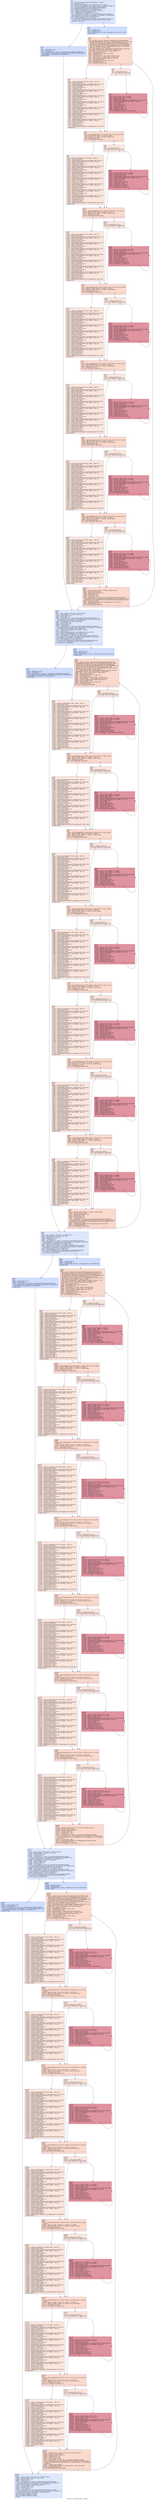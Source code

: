 digraph "CFG for '_Z10stencil_ldPjS_' function" {
	label="CFG for '_Z10stencil_ldPjS_' function";

	Node0x4662450 [shape=record,color="#3d50c3ff", style=filled, fillcolor="#b2ccfb70",label="{%2:\l  %3 = tail call i32 @llvm.amdgcn.workitem.id.x(), !range !4\l  %4 = zext i32 %3 to i64\l  %5 = getelementptr inbounds i32, i32 addrspace(1)* %0, i64 %4\l  %6 = load i32, i32 addrspace(1)* %5, align 4, !tbaa !5, !amdgpu.noclobber !9\l  %7 = tail call i8 addrspace(4)* @llvm.amdgcn.implicitarg.ptr()\l  %8 = getelementptr inbounds i8, i8 addrspace(4)* %7, i64 24\l  %9 = bitcast i8 addrspace(4)* %8 to i64 addrspace(4)*\l  %10 = load i64, i64 addrspace(4)* %9, align 8, !tbaa !10\l  %11 = inttoptr i64 %10 to i8 addrspace(1)*\l  %12 = addrspacecast i8 addrspace(1)* %11 to i8*\l  %13 = tail call fastcc \<2 x i64\> @__ockl_hostcall_internal(i8* noundef %12,\l... i64 noundef 33, i64 noundef 0, i64 noundef 0, i64 noundef 0, i64 noundef 0,\l... i64 noundef 0, i64 noundef 0, i64 noundef 0) #11\l  %14 = extractelement \<2 x i64\> %13, i64 0\l  br i1 icmp eq (i8* addrspacecast (i8 addrspace(4)* getelementptr inbounds\l... ([16 x i8], [16 x i8] addrspace(4)* @.str, i64 0, i64 0) to i8*), i8* null),\l... label %15, label %19\l|{<s0>T|<s1>F}}"];
	Node0x4662450:s0 -> Node0x4664b40;
	Node0x4662450:s1 -> Node0x4665530;
	Node0x4664b40 [shape=record,color="#3d50c3ff", style=filled, fillcolor="#93b5fe70",label="{%15:\l15:                                               \l  %16 = and i64 %14, -225\l  %17 = or i64 %16, 32\l  %18 = tail call fastcc \<2 x i64\> @__ockl_hostcall_internal(i8* noundef %12,\l... i64 noundef %17, i64 noundef 0, i64 noundef 0, i64 noundef 0, i64 noundef 0,\l... i64 noundef 0, i64 noundef 0, i64 noundef 0) #11\l  br label %460\l}"];
	Node0x4664b40 -> Node0x46658d0;
	Node0x4665530 [shape=record,color="#3d50c3ff", style=filled, fillcolor="#93b5fe70",label="{%19:\l19:                                               \l  %20 = and i64 %14, 2\l  %21 = and i64 %14, -3\l  %22 = insertelement \<2 x i64\> \<i64 poison, i64 0\>, i64 %21, i64 0\l  br label %23\l}"];
	Node0x4665530 -> Node0x4666430;
	Node0x4666430 [shape=record,color="#3d50c3ff", style=filled, fillcolor="#f7ac8e70",label="{%23:\l23:                                               \l  %24 = phi i64 [ select (i1 icmp eq (i8* addrspacecast (i8 addrspace(4)*\l... getelementptr inbounds ([16 x i8], [16 x i8] addrspace(4)* @.str, i64 0, i64\l... 0) to i8*), i8* null), i64 0, i64 add (i64 ptrtoint (i8* addrspacecast (i8\l... addrspace(4)* getelementptr inbounds ([16 x i8], [16 x i8] addrspace(4)*\l... @.str, i64 0, i64 15) to i8*) to i64), i64 add (i64 sub (i64 0, i64 ptrtoint\l... ([16 x i8]* addrspacecast ([16 x i8] addrspace(4)* @.str to [16 x i8]*) to\l... i64)), i64 1))), %19 ], [ %457, %449 ]\l  %25 = phi i8 addrspace(4)* [ getelementptr inbounds ([16 x i8], [16 x i8]\l... addrspace(4)* @.str, i64 0, i64 0), %19 ], [ %458, %449 ]\l  %26 = phi \<2 x i64\> [ %22, %19 ], [ %456, %449 ]\l  %27 = icmp ugt i64 %24, 56\l  %28 = extractelement \<2 x i64\> %26, i64 0\l  %29 = or i64 %28, %20\l  %30 = insertelement \<2 x i64\> poison, i64 %29, i64 0\l  %31 = select i1 %27, \<2 x i64\> %26, \<2 x i64\> %30\l  %32 = tail call i64 @llvm.umin.i64(i64 %24, i64 56)\l  %33 = trunc i64 %32 to i32\l  %34 = extractelement \<2 x i64\> %31, i64 0\l  %35 = icmp ugt i32 %33, 7\l  br i1 %35, label %38, label %36\l|{<s0>T|<s1>F}}"];
	Node0x4666430:s0 -> Node0x46674b0;
	Node0x4666430:s1 -> Node0x4667540;
	Node0x4667540 [shape=record,color="#3d50c3ff", style=filled, fillcolor="#f3c7b170",label="{%36:\l36:                                               \l  %37 = icmp eq i32 %33, 0\l  br i1 %37, label %91, label %78\l|{<s0>T|<s1>F}}"];
	Node0x4667540:s0 -> Node0x4667740;
	Node0x4667540:s1 -> Node0x4667790;
	Node0x46674b0 [shape=record,color="#3d50c3ff", style=filled, fillcolor="#f3c7b170",label="{%38:\l38:                                               \l  %39 = load i8, i8 addrspace(4)* %25, align 1, !tbaa !14\l  %40 = zext i8 %39 to i64\l  %41 = getelementptr inbounds i8, i8 addrspace(4)* %25, i64 1\l  %42 = load i8, i8 addrspace(4)* %41, align 1, !tbaa !14\l  %43 = zext i8 %42 to i64\l  %44 = shl nuw nsw i64 %43, 8\l  %45 = or i64 %44, %40\l  %46 = getelementptr inbounds i8, i8 addrspace(4)* %25, i64 2\l  %47 = load i8, i8 addrspace(4)* %46, align 1, !tbaa !14\l  %48 = zext i8 %47 to i64\l  %49 = shl nuw nsw i64 %48, 16\l  %50 = or i64 %45, %49\l  %51 = getelementptr inbounds i8, i8 addrspace(4)* %25, i64 3\l  %52 = load i8, i8 addrspace(4)* %51, align 1, !tbaa !14\l  %53 = zext i8 %52 to i64\l  %54 = shl nuw nsw i64 %53, 24\l  %55 = or i64 %50, %54\l  %56 = getelementptr inbounds i8, i8 addrspace(4)* %25, i64 4\l  %57 = load i8, i8 addrspace(4)* %56, align 1, !tbaa !14\l  %58 = zext i8 %57 to i64\l  %59 = shl nuw nsw i64 %58, 32\l  %60 = or i64 %55, %59\l  %61 = getelementptr inbounds i8, i8 addrspace(4)* %25, i64 5\l  %62 = load i8, i8 addrspace(4)* %61, align 1, !tbaa !14\l  %63 = zext i8 %62 to i64\l  %64 = shl nuw nsw i64 %63, 40\l  %65 = or i64 %60, %64\l  %66 = getelementptr inbounds i8, i8 addrspace(4)* %25, i64 6\l  %67 = load i8, i8 addrspace(4)* %66, align 1, !tbaa !14\l  %68 = zext i8 %67 to i64\l  %69 = shl nuw nsw i64 %68, 48\l  %70 = or i64 %65, %69\l  %71 = getelementptr inbounds i8, i8 addrspace(4)* %25, i64 7\l  %72 = load i8, i8 addrspace(4)* %71, align 1, !tbaa !14\l  %73 = zext i8 %72 to i64\l  %74 = shl nuw i64 %73, 56\l  %75 = or i64 %70, %74\l  %76 = add nsw i32 %33, -8\l  %77 = getelementptr inbounds i8, i8 addrspace(4)* %25, i64 8\l  br label %91\l}"];
	Node0x46674b0 -> Node0x4667740;
	Node0x4667790 [shape=record,color="#b70d28ff", style=filled, fillcolor="#b70d2870",label="{%78:\l78:                                               \l  %79 = phi i32 [ %89, %78 ], [ 0, %36 ]\l  %80 = phi i64 [ %88, %78 ], [ 0, %36 ]\l  %81 = zext i32 %79 to i64\l  %82 = getelementptr inbounds i8, i8 addrspace(4)* %25, i64 %81\l  %83 = load i8, i8 addrspace(4)* %82, align 1, !tbaa !14\l  %84 = zext i8 %83 to i64\l  %85 = shl i32 %79, 3\l  %86 = zext i32 %85 to i64\l  %87 = shl nuw i64 %84, %86\l  %88 = or i64 %87, %80\l  %89 = add nuw nsw i32 %79, 1\l  %90 = icmp eq i32 %89, %33\l  br i1 %90, label %91, label %78, !llvm.loop !15\l|{<s0>T|<s1>F}}"];
	Node0x4667790:s0 -> Node0x4667740;
	Node0x4667790:s1 -> Node0x4667790;
	Node0x4667740 [shape=record,color="#3d50c3ff", style=filled, fillcolor="#f7ac8e70",label="{%91:\l91:                                               \l  %92 = phi i8 addrspace(4)* [ %77, %38 ], [ %25, %36 ], [ %25, %78 ]\l  %93 = phi i32 [ %76, %38 ], [ 0, %36 ], [ 0, %78 ]\l  %94 = phi i64 [ %75, %38 ], [ 0, %36 ], [ %88, %78 ]\l  %95 = icmp ugt i32 %93, 7\l  br i1 %95, label %98, label %96\l|{<s0>T|<s1>F}}"];
	Node0x4667740:s0 -> Node0x466a470;
	Node0x4667740:s1 -> Node0x466a4c0;
	Node0x466a4c0 [shape=record,color="#3d50c3ff", style=filled, fillcolor="#f3c7b170",label="{%96:\l96:                                               \l  %97 = icmp eq i32 %93, 0\l  br i1 %97, label %151, label %138\l|{<s0>T|<s1>F}}"];
	Node0x466a4c0:s0 -> Node0x466a690;
	Node0x466a4c0:s1 -> Node0x466a6e0;
	Node0x466a470 [shape=record,color="#3d50c3ff", style=filled, fillcolor="#f3c7b170",label="{%98:\l98:                                               \l  %99 = load i8, i8 addrspace(4)* %92, align 1, !tbaa !14\l  %100 = zext i8 %99 to i64\l  %101 = getelementptr inbounds i8, i8 addrspace(4)* %92, i64 1\l  %102 = load i8, i8 addrspace(4)* %101, align 1, !tbaa !14\l  %103 = zext i8 %102 to i64\l  %104 = shl nuw nsw i64 %103, 8\l  %105 = or i64 %104, %100\l  %106 = getelementptr inbounds i8, i8 addrspace(4)* %92, i64 2\l  %107 = load i8, i8 addrspace(4)* %106, align 1, !tbaa !14\l  %108 = zext i8 %107 to i64\l  %109 = shl nuw nsw i64 %108, 16\l  %110 = or i64 %105, %109\l  %111 = getelementptr inbounds i8, i8 addrspace(4)* %92, i64 3\l  %112 = load i8, i8 addrspace(4)* %111, align 1, !tbaa !14\l  %113 = zext i8 %112 to i64\l  %114 = shl nuw nsw i64 %113, 24\l  %115 = or i64 %110, %114\l  %116 = getelementptr inbounds i8, i8 addrspace(4)* %92, i64 4\l  %117 = load i8, i8 addrspace(4)* %116, align 1, !tbaa !14\l  %118 = zext i8 %117 to i64\l  %119 = shl nuw nsw i64 %118, 32\l  %120 = or i64 %115, %119\l  %121 = getelementptr inbounds i8, i8 addrspace(4)* %92, i64 5\l  %122 = load i8, i8 addrspace(4)* %121, align 1, !tbaa !14\l  %123 = zext i8 %122 to i64\l  %124 = shl nuw nsw i64 %123, 40\l  %125 = or i64 %120, %124\l  %126 = getelementptr inbounds i8, i8 addrspace(4)* %92, i64 6\l  %127 = load i8, i8 addrspace(4)* %126, align 1, !tbaa !14\l  %128 = zext i8 %127 to i64\l  %129 = shl nuw nsw i64 %128, 48\l  %130 = or i64 %125, %129\l  %131 = getelementptr inbounds i8, i8 addrspace(4)* %92, i64 7\l  %132 = load i8, i8 addrspace(4)* %131, align 1, !tbaa !14\l  %133 = zext i8 %132 to i64\l  %134 = shl nuw i64 %133, 56\l  %135 = or i64 %130, %134\l  %136 = add nsw i32 %93, -8\l  %137 = getelementptr inbounds i8, i8 addrspace(4)* %92, i64 8\l  br label %151\l}"];
	Node0x466a470 -> Node0x466a690;
	Node0x466a6e0 [shape=record,color="#b70d28ff", style=filled, fillcolor="#b70d2870",label="{%138:\l138:                                              \l  %139 = phi i32 [ %149, %138 ], [ 0, %96 ]\l  %140 = phi i64 [ %148, %138 ], [ 0, %96 ]\l  %141 = zext i32 %139 to i64\l  %142 = getelementptr inbounds i8, i8 addrspace(4)* %92, i64 %141\l  %143 = load i8, i8 addrspace(4)* %142, align 1, !tbaa !14\l  %144 = zext i8 %143 to i64\l  %145 = shl i32 %139, 3\l  %146 = zext i32 %145 to i64\l  %147 = shl nuw i64 %144, %146\l  %148 = or i64 %147, %140\l  %149 = add nuw nsw i32 %139, 1\l  %150 = icmp eq i32 %149, %93\l  br i1 %150, label %151, label %138\l|{<s0>T|<s1>F}}"];
	Node0x466a6e0:s0 -> Node0x466a690;
	Node0x466a6e0:s1 -> Node0x466a6e0;
	Node0x466a690 [shape=record,color="#3d50c3ff", style=filled, fillcolor="#f7ac8e70",label="{%151:\l151:                                              \l  %152 = phi i8 addrspace(4)* [ %137, %98 ], [ %92, %96 ], [ %92, %138 ]\l  %153 = phi i32 [ %136, %98 ], [ 0, %96 ], [ 0, %138 ]\l  %154 = phi i64 [ %135, %98 ], [ 0, %96 ], [ %148, %138 ]\l  %155 = icmp ugt i32 %153, 7\l  br i1 %155, label %158, label %156\l|{<s0>T|<s1>F}}"];
	Node0x466a690:s0 -> Node0x466cbb0;
	Node0x466a690:s1 -> Node0x466cc00;
	Node0x466cc00 [shape=record,color="#3d50c3ff", style=filled, fillcolor="#f3c7b170",label="{%156:\l156:                                              \l  %157 = icmp eq i32 %153, 0\l  br i1 %157, label %211, label %198\l|{<s0>T|<s1>F}}"];
	Node0x466cc00:s0 -> Node0x466cd90;
	Node0x466cc00:s1 -> Node0x466cde0;
	Node0x466cbb0 [shape=record,color="#3d50c3ff", style=filled, fillcolor="#f3c7b170",label="{%158:\l158:                                              \l  %159 = load i8, i8 addrspace(4)* %152, align 1, !tbaa !14\l  %160 = zext i8 %159 to i64\l  %161 = getelementptr inbounds i8, i8 addrspace(4)* %152, i64 1\l  %162 = load i8, i8 addrspace(4)* %161, align 1, !tbaa !14\l  %163 = zext i8 %162 to i64\l  %164 = shl nuw nsw i64 %163, 8\l  %165 = or i64 %164, %160\l  %166 = getelementptr inbounds i8, i8 addrspace(4)* %152, i64 2\l  %167 = load i8, i8 addrspace(4)* %166, align 1, !tbaa !14\l  %168 = zext i8 %167 to i64\l  %169 = shl nuw nsw i64 %168, 16\l  %170 = or i64 %165, %169\l  %171 = getelementptr inbounds i8, i8 addrspace(4)* %152, i64 3\l  %172 = load i8, i8 addrspace(4)* %171, align 1, !tbaa !14\l  %173 = zext i8 %172 to i64\l  %174 = shl nuw nsw i64 %173, 24\l  %175 = or i64 %170, %174\l  %176 = getelementptr inbounds i8, i8 addrspace(4)* %152, i64 4\l  %177 = load i8, i8 addrspace(4)* %176, align 1, !tbaa !14\l  %178 = zext i8 %177 to i64\l  %179 = shl nuw nsw i64 %178, 32\l  %180 = or i64 %175, %179\l  %181 = getelementptr inbounds i8, i8 addrspace(4)* %152, i64 5\l  %182 = load i8, i8 addrspace(4)* %181, align 1, !tbaa !14\l  %183 = zext i8 %182 to i64\l  %184 = shl nuw nsw i64 %183, 40\l  %185 = or i64 %180, %184\l  %186 = getelementptr inbounds i8, i8 addrspace(4)* %152, i64 6\l  %187 = load i8, i8 addrspace(4)* %186, align 1, !tbaa !14\l  %188 = zext i8 %187 to i64\l  %189 = shl nuw nsw i64 %188, 48\l  %190 = or i64 %185, %189\l  %191 = getelementptr inbounds i8, i8 addrspace(4)* %152, i64 7\l  %192 = load i8, i8 addrspace(4)* %191, align 1, !tbaa !14\l  %193 = zext i8 %192 to i64\l  %194 = shl nuw i64 %193, 56\l  %195 = or i64 %190, %194\l  %196 = add nsw i32 %153, -8\l  %197 = getelementptr inbounds i8, i8 addrspace(4)* %152, i64 8\l  br label %211\l}"];
	Node0x466cbb0 -> Node0x466cd90;
	Node0x466cde0 [shape=record,color="#b70d28ff", style=filled, fillcolor="#b70d2870",label="{%198:\l198:                                              \l  %199 = phi i32 [ %209, %198 ], [ 0, %156 ]\l  %200 = phi i64 [ %208, %198 ], [ 0, %156 ]\l  %201 = zext i32 %199 to i64\l  %202 = getelementptr inbounds i8, i8 addrspace(4)* %152, i64 %201\l  %203 = load i8, i8 addrspace(4)* %202, align 1, !tbaa !14\l  %204 = zext i8 %203 to i64\l  %205 = shl i32 %199, 3\l  %206 = zext i32 %205 to i64\l  %207 = shl nuw i64 %204, %206\l  %208 = or i64 %207, %200\l  %209 = add nuw nsw i32 %199, 1\l  %210 = icmp eq i32 %209, %153\l  br i1 %210, label %211, label %198\l|{<s0>T|<s1>F}}"];
	Node0x466cde0:s0 -> Node0x466cd90;
	Node0x466cde0:s1 -> Node0x466cde0;
	Node0x466cd90 [shape=record,color="#3d50c3ff", style=filled, fillcolor="#f7ac8e70",label="{%211:\l211:                                              \l  %212 = phi i8 addrspace(4)* [ %197, %158 ], [ %152, %156 ], [ %152, %198 ]\l  %213 = phi i32 [ %196, %158 ], [ 0, %156 ], [ 0, %198 ]\l  %214 = phi i64 [ %195, %158 ], [ 0, %156 ], [ %208, %198 ]\l  %215 = icmp ugt i32 %213, 7\l  br i1 %215, label %218, label %216\l|{<s0>T|<s1>F}}"];
	Node0x466cd90:s0 -> Node0x466ee30;
	Node0x466cd90:s1 -> Node0x466ee80;
	Node0x466ee80 [shape=record,color="#3d50c3ff", style=filled, fillcolor="#f3c7b170",label="{%216:\l216:                                              \l  %217 = icmp eq i32 %213, 0\l  br i1 %217, label %271, label %258\l|{<s0>T|<s1>F}}"];
	Node0x466ee80:s0 -> Node0x466f010;
	Node0x466ee80:s1 -> Node0x466f060;
	Node0x466ee30 [shape=record,color="#3d50c3ff", style=filled, fillcolor="#f3c7b170",label="{%218:\l218:                                              \l  %219 = load i8, i8 addrspace(4)* %212, align 1, !tbaa !14\l  %220 = zext i8 %219 to i64\l  %221 = getelementptr inbounds i8, i8 addrspace(4)* %212, i64 1\l  %222 = load i8, i8 addrspace(4)* %221, align 1, !tbaa !14\l  %223 = zext i8 %222 to i64\l  %224 = shl nuw nsw i64 %223, 8\l  %225 = or i64 %224, %220\l  %226 = getelementptr inbounds i8, i8 addrspace(4)* %212, i64 2\l  %227 = load i8, i8 addrspace(4)* %226, align 1, !tbaa !14\l  %228 = zext i8 %227 to i64\l  %229 = shl nuw nsw i64 %228, 16\l  %230 = or i64 %225, %229\l  %231 = getelementptr inbounds i8, i8 addrspace(4)* %212, i64 3\l  %232 = load i8, i8 addrspace(4)* %231, align 1, !tbaa !14\l  %233 = zext i8 %232 to i64\l  %234 = shl nuw nsw i64 %233, 24\l  %235 = or i64 %230, %234\l  %236 = getelementptr inbounds i8, i8 addrspace(4)* %212, i64 4\l  %237 = load i8, i8 addrspace(4)* %236, align 1, !tbaa !14\l  %238 = zext i8 %237 to i64\l  %239 = shl nuw nsw i64 %238, 32\l  %240 = or i64 %235, %239\l  %241 = getelementptr inbounds i8, i8 addrspace(4)* %212, i64 5\l  %242 = load i8, i8 addrspace(4)* %241, align 1, !tbaa !14\l  %243 = zext i8 %242 to i64\l  %244 = shl nuw nsw i64 %243, 40\l  %245 = or i64 %240, %244\l  %246 = getelementptr inbounds i8, i8 addrspace(4)* %212, i64 6\l  %247 = load i8, i8 addrspace(4)* %246, align 1, !tbaa !14\l  %248 = zext i8 %247 to i64\l  %249 = shl nuw nsw i64 %248, 48\l  %250 = or i64 %245, %249\l  %251 = getelementptr inbounds i8, i8 addrspace(4)* %212, i64 7\l  %252 = load i8, i8 addrspace(4)* %251, align 1, !tbaa !14\l  %253 = zext i8 %252 to i64\l  %254 = shl nuw i64 %253, 56\l  %255 = or i64 %250, %254\l  %256 = add nsw i32 %213, -8\l  %257 = getelementptr inbounds i8, i8 addrspace(4)* %212, i64 8\l  br label %271\l}"];
	Node0x466ee30 -> Node0x466f010;
	Node0x466f060 [shape=record,color="#b70d28ff", style=filled, fillcolor="#b70d2870",label="{%258:\l258:                                              \l  %259 = phi i32 [ %269, %258 ], [ 0, %216 ]\l  %260 = phi i64 [ %268, %258 ], [ 0, %216 ]\l  %261 = zext i32 %259 to i64\l  %262 = getelementptr inbounds i8, i8 addrspace(4)* %212, i64 %261\l  %263 = load i8, i8 addrspace(4)* %262, align 1, !tbaa !14\l  %264 = zext i8 %263 to i64\l  %265 = shl i32 %259, 3\l  %266 = zext i32 %265 to i64\l  %267 = shl nuw i64 %264, %266\l  %268 = or i64 %267, %260\l  %269 = add nuw nsw i32 %259, 1\l  %270 = icmp eq i32 %269, %213\l  br i1 %270, label %271, label %258\l|{<s0>T|<s1>F}}"];
	Node0x466f060:s0 -> Node0x466f010;
	Node0x466f060:s1 -> Node0x466f060;
	Node0x466f010 [shape=record,color="#3d50c3ff", style=filled, fillcolor="#f7ac8e70",label="{%271:\l271:                                              \l  %272 = phi i8 addrspace(4)* [ %257, %218 ], [ %212, %216 ], [ %212, %258 ]\l  %273 = phi i32 [ %256, %218 ], [ 0, %216 ], [ 0, %258 ]\l  %274 = phi i64 [ %255, %218 ], [ 0, %216 ], [ %268, %258 ]\l  %275 = icmp ugt i32 %273, 7\l  br i1 %275, label %278, label %276\l|{<s0>T|<s1>F}}"];
	Node0x466f010:s0 -> Node0x46718a0;
	Node0x466f010:s1 -> Node0x46718f0;
	Node0x46718f0 [shape=record,color="#3d50c3ff", style=filled, fillcolor="#f3c7b170",label="{%276:\l276:                                              \l  %277 = icmp eq i32 %273, 0\l  br i1 %277, label %331, label %318\l|{<s0>T|<s1>F}}"];
	Node0x46718f0:s0 -> Node0x4671a80;
	Node0x46718f0:s1 -> Node0x4671ad0;
	Node0x46718a0 [shape=record,color="#3d50c3ff", style=filled, fillcolor="#f3c7b170",label="{%278:\l278:                                              \l  %279 = load i8, i8 addrspace(4)* %272, align 1, !tbaa !14\l  %280 = zext i8 %279 to i64\l  %281 = getelementptr inbounds i8, i8 addrspace(4)* %272, i64 1\l  %282 = load i8, i8 addrspace(4)* %281, align 1, !tbaa !14\l  %283 = zext i8 %282 to i64\l  %284 = shl nuw nsw i64 %283, 8\l  %285 = or i64 %284, %280\l  %286 = getelementptr inbounds i8, i8 addrspace(4)* %272, i64 2\l  %287 = load i8, i8 addrspace(4)* %286, align 1, !tbaa !14\l  %288 = zext i8 %287 to i64\l  %289 = shl nuw nsw i64 %288, 16\l  %290 = or i64 %285, %289\l  %291 = getelementptr inbounds i8, i8 addrspace(4)* %272, i64 3\l  %292 = load i8, i8 addrspace(4)* %291, align 1, !tbaa !14\l  %293 = zext i8 %292 to i64\l  %294 = shl nuw nsw i64 %293, 24\l  %295 = or i64 %290, %294\l  %296 = getelementptr inbounds i8, i8 addrspace(4)* %272, i64 4\l  %297 = load i8, i8 addrspace(4)* %296, align 1, !tbaa !14\l  %298 = zext i8 %297 to i64\l  %299 = shl nuw nsw i64 %298, 32\l  %300 = or i64 %295, %299\l  %301 = getelementptr inbounds i8, i8 addrspace(4)* %272, i64 5\l  %302 = load i8, i8 addrspace(4)* %301, align 1, !tbaa !14\l  %303 = zext i8 %302 to i64\l  %304 = shl nuw nsw i64 %303, 40\l  %305 = or i64 %300, %304\l  %306 = getelementptr inbounds i8, i8 addrspace(4)* %272, i64 6\l  %307 = load i8, i8 addrspace(4)* %306, align 1, !tbaa !14\l  %308 = zext i8 %307 to i64\l  %309 = shl nuw nsw i64 %308, 48\l  %310 = or i64 %305, %309\l  %311 = getelementptr inbounds i8, i8 addrspace(4)* %272, i64 7\l  %312 = load i8, i8 addrspace(4)* %311, align 1, !tbaa !14\l  %313 = zext i8 %312 to i64\l  %314 = shl nuw i64 %313, 56\l  %315 = or i64 %310, %314\l  %316 = add nsw i32 %273, -8\l  %317 = getelementptr inbounds i8, i8 addrspace(4)* %272, i64 8\l  br label %331\l}"];
	Node0x46718a0 -> Node0x4671a80;
	Node0x4671ad0 [shape=record,color="#b70d28ff", style=filled, fillcolor="#b70d2870",label="{%318:\l318:                                              \l  %319 = phi i32 [ %329, %318 ], [ 0, %276 ]\l  %320 = phi i64 [ %328, %318 ], [ 0, %276 ]\l  %321 = zext i32 %319 to i64\l  %322 = getelementptr inbounds i8, i8 addrspace(4)* %272, i64 %321\l  %323 = load i8, i8 addrspace(4)* %322, align 1, !tbaa !14\l  %324 = zext i8 %323 to i64\l  %325 = shl i32 %319, 3\l  %326 = zext i32 %325 to i64\l  %327 = shl nuw i64 %324, %326\l  %328 = or i64 %327, %320\l  %329 = add nuw nsw i32 %319, 1\l  %330 = icmp eq i32 %329, %273\l  br i1 %330, label %331, label %318\l|{<s0>T|<s1>F}}"];
	Node0x4671ad0:s0 -> Node0x4671a80;
	Node0x4671ad0:s1 -> Node0x4671ad0;
	Node0x4671a80 [shape=record,color="#3d50c3ff", style=filled, fillcolor="#f7ac8e70",label="{%331:\l331:                                              \l  %332 = phi i8 addrspace(4)* [ %317, %278 ], [ %272, %276 ], [ %272, %318 ]\l  %333 = phi i32 [ %316, %278 ], [ 0, %276 ], [ 0, %318 ]\l  %334 = phi i64 [ %315, %278 ], [ 0, %276 ], [ %328, %318 ]\l  %335 = icmp ugt i32 %333, 7\l  br i1 %335, label %338, label %336\l|{<s0>T|<s1>F}}"];
	Node0x4671a80:s0 -> Node0x46744f0;
	Node0x4671a80:s1 -> Node0x4674540;
	Node0x4674540 [shape=record,color="#3d50c3ff", style=filled, fillcolor="#f3c7b170",label="{%336:\l336:                                              \l  %337 = icmp eq i32 %333, 0\l  br i1 %337, label %391, label %378\l|{<s0>T|<s1>F}}"];
	Node0x4674540:s0 -> Node0x46746d0;
	Node0x4674540:s1 -> Node0x4674720;
	Node0x46744f0 [shape=record,color="#3d50c3ff", style=filled, fillcolor="#f3c7b170",label="{%338:\l338:                                              \l  %339 = load i8, i8 addrspace(4)* %332, align 1, !tbaa !14\l  %340 = zext i8 %339 to i64\l  %341 = getelementptr inbounds i8, i8 addrspace(4)* %332, i64 1\l  %342 = load i8, i8 addrspace(4)* %341, align 1, !tbaa !14\l  %343 = zext i8 %342 to i64\l  %344 = shl nuw nsw i64 %343, 8\l  %345 = or i64 %344, %340\l  %346 = getelementptr inbounds i8, i8 addrspace(4)* %332, i64 2\l  %347 = load i8, i8 addrspace(4)* %346, align 1, !tbaa !14\l  %348 = zext i8 %347 to i64\l  %349 = shl nuw nsw i64 %348, 16\l  %350 = or i64 %345, %349\l  %351 = getelementptr inbounds i8, i8 addrspace(4)* %332, i64 3\l  %352 = load i8, i8 addrspace(4)* %351, align 1, !tbaa !14\l  %353 = zext i8 %352 to i64\l  %354 = shl nuw nsw i64 %353, 24\l  %355 = or i64 %350, %354\l  %356 = getelementptr inbounds i8, i8 addrspace(4)* %332, i64 4\l  %357 = load i8, i8 addrspace(4)* %356, align 1, !tbaa !14\l  %358 = zext i8 %357 to i64\l  %359 = shl nuw nsw i64 %358, 32\l  %360 = or i64 %355, %359\l  %361 = getelementptr inbounds i8, i8 addrspace(4)* %332, i64 5\l  %362 = load i8, i8 addrspace(4)* %361, align 1, !tbaa !14\l  %363 = zext i8 %362 to i64\l  %364 = shl nuw nsw i64 %363, 40\l  %365 = or i64 %360, %364\l  %366 = getelementptr inbounds i8, i8 addrspace(4)* %332, i64 6\l  %367 = load i8, i8 addrspace(4)* %366, align 1, !tbaa !14\l  %368 = zext i8 %367 to i64\l  %369 = shl nuw nsw i64 %368, 48\l  %370 = or i64 %365, %369\l  %371 = getelementptr inbounds i8, i8 addrspace(4)* %332, i64 7\l  %372 = load i8, i8 addrspace(4)* %371, align 1, !tbaa !14\l  %373 = zext i8 %372 to i64\l  %374 = shl nuw i64 %373, 56\l  %375 = or i64 %370, %374\l  %376 = add nsw i32 %333, -8\l  %377 = getelementptr inbounds i8, i8 addrspace(4)* %332, i64 8\l  br label %391\l}"];
	Node0x46744f0 -> Node0x46746d0;
	Node0x4674720 [shape=record,color="#b70d28ff", style=filled, fillcolor="#b70d2870",label="{%378:\l378:                                              \l  %379 = phi i32 [ %389, %378 ], [ 0, %336 ]\l  %380 = phi i64 [ %388, %378 ], [ 0, %336 ]\l  %381 = zext i32 %379 to i64\l  %382 = getelementptr inbounds i8, i8 addrspace(4)* %332, i64 %381\l  %383 = load i8, i8 addrspace(4)* %382, align 1, !tbaa !14\l  %384 = zext i8 %383 to i64\l  %385 = shl i32 %379, 3\l  %386 = zext i32 %385 to i64\l  %387 = shl nuw i64 %384, %386\l  %388 = or i64 %387, %380\l  %389 = add nuw nsw i32 %379, 1\l  %390 = icmp eq i32 %389, %333\l  br i1 %390, label %391, label %378\l|{<s0>T|<s1>F}}"];
	Node0x4674720:s0 -> Node0x46746d0;
	Node0x4674720:s1 -> Node0x4674720;
	Node0x46746d0 [shape=record,color="#3d50c3ff", style=filled, fillcolor="#f7ac8e70",label="{%391:\l391:                                              \l  %392 = phi i8 addrspace(4)* [ %377, %338 ], [ %332, %336 ], [ %332, %378 ]\l  %393 = phi i32 [ %376, %338 ], [ 0, %336 ], [ 0, %378 ]\l  %394 = phi i64 [ %375, %338 ], [ 0, %336 ], [ %388, %378 ]\l  %395 = icmp ugt i32 %393, 7\l  br i1 %395, label %398, label %396\l|{<s0>T|<s1>F}}"];
	Node0x46746d0:s0 -> Node0x4676d50;
	Node0x46746d0:s1 -> Node0x4676da0;
	Node0x4676da0 [shape=record,color="#3d50c3ff", style=filled, fillcolor="#f3c7b170",label="{%396:\l396:                                              \l  %397 = icmp eq i32 %393, 0\l  br i1 %397, label %449, label %436\l|{<s0>T|<s1>F}}"];
	Node0x4676da0:s0 -> Node0x46668d0;
	Node0x4676da0:s1 -> Node0x4676f30;
	Node0x4676d50 [shape=record,color="#3d50c3ff", style=filled, fillcolor="#f3c7b170",label="{%398:\l398:                                              \l  %399 = load i8, i8 addrspace(4)* %392, align 1, !tbaa !14\l  %400 = zext i8 %399 to i64\l  %401 = getelementptr inbounds i8, i8 addrspace(4)* %392, i64 1\l  %402 = load i8, i8 addrspace(4)* %401, align 1, !tbaa !14\l  %403 = zext i8 %402 to i64\l  %404 = shl nuw nsw i64 %403, 8\l  %405 = or i64 %404, %400\l  %406 = getelementptr inbounds i8, i8 addrspace(4)* %392, i64 2\l  %407 = load i8, i8 addrspace(4)* %406, align 1, !tbaa !14\l  %408 = zext i8 %407 to i64\l  %409 = shl nuw nsw i64 %408, 16\l  %410 = or i64 %405, %409\l  %411 = getelementptr inbounds i8, i8 addrspace(4)* %392, i64 3\l  %412 = load i8, i8 addrspace(4)* %411, align 1, !tbaa !14\l  %413 = zext i8 %412 to i64\l  %414 = shl nuw nsw i64 %413, 24\l  %415 = or i64 %410, %414\l  %416 = getelementptr inbounds i8, i8 addrspace(4)* %392, i64 4\l  %417 = load i8, i8 addrspace(4)* %416, align 1, !tbaa !14\l  %418 = zext i8 %417 to i64\l  %419 = shl nuw nsw i64 %418, 32\l  %420 = or i64 %415, %419\l  %421 = getelementptr inbounds i8, i8 addrspace(4)* %392, i64 5\l  %422 = load i8, i8 addrspace(4)* %421, align 1, !tbaa !14\l  %423 = zext i8 %422 to i64\l  %424 = shl nuw nsw i64 %423, 40\l  %425 = or i64 %420, %424\l  %426 = getelementptr inbounds i8, i8 addrspace(4)* %392, i64 6\l  %427 = load i8, i8 addrspace(4)* %426, align 1, !tbaa !14\l  %428 = zext i8 %427 to i64\l  %429 = shl nuw nsw i64 %428, 48\l  %430 = or i64 %425, %429\l  %431 = getelementptr inbounds i8, i8 addrspace(4)* %392, i64 7\l  %432 = load i8, i8 addrspace(4)* %431, align 1, !tbaa !14\l  %433 = zext i8 %432 to i64\l  %434 = shl nuw i64 %433, 56\l  %435 = or i64 %430, %434\l  br label %449\l}"];
	Node0x4676d50 -> Node0x46668d0;
	Node0x4676f30 [shape=record,color="#b70d28ff", style=filled, fillcolor="#b70d2870",label="{%436:\l436:                                              \l  %437 = phi i32 [ %447, %436 ], [ 0, %396 ]\l  %438 = phi i64 [ %446, %436 ], [ 0, %396 ]\l  %439 = zext i32 %437 to i64\l  %440 = getelementptr inbounds i8, i8 addrspace(4)* %392, i64 %439\l  %441 = load i8, i8 addrspace(4)* %440, align 1, !tbaa !14\l  %442 = zext i8 %441 to i64\l  %443 = shl i32 %437, 3\l  %444 = zext i32 %443 to i64\l  %445 = shl nuw i64 %442, %444\l  %446 = or i64 %445, %438\l  %447 = add nuw nsw i32 %437, 1\l  %448 = icmp eq i32 %447, %393\l  br i1 %448, label %449, label %436\l|{<s0>T|<s1>F}}"];
	Node0x4676f30:s0 -> Node0x46668d0;
	Node0x4676f30:s1 -> Node0x4676f30;
	Node0x46668d0 [shape=record,color="#3d50c3ff", style=filled, fillcolor="#f7ac8e70",label="{%449:\l449:                                              \l  %450 = phi i64 [ %435, %398 ], [ 0, %396 ], [ %446, %436 ]\l  %451 = shl nuw nsw i64 %32, 2\l  %452 = add nuw nsw i64 %451, 28\l  %453 = and i64 %452, 480\l  %454 = and i64 %34, -225\l  %455 = or i64 %454, %453\l  %456 = tail call fastcc \<2 x i64\> @__ockl_hostcall_internal(i8* noundef %12,\l... i64 noundef %455, i64 noundef %94, i64 noundef %154, i64 noundef %214, i64\l... noundef %274, i64 noundef %334, i64 noundef %394, i64 noundef %450) #11\l  %457 = sub i64 %24, %32\l  %458 = getelementptr inbounds i8, i8 addrspace(4)* %25, i64 %32\l  %459 = icmp eq i64 %457, 0\l  br i1 %459, label %460, label %23\l|{<s0>T|<s1>F}}"];
	Node0x46668d0:s0 -> Node0x46658d0;
	Node0x46668d0:s1 -> Node0x4666430;
	Node0x46658d0 [shape=record,color="#3d50c3ff", style=filled, fillcolor="#b2ccfb70",label="{%460:\l460:                                              \l  %461 = phi \<2 x i64\> [ %18, %15 ], [ %456, %449 ]\l  %462 = extractelement \<2 x i64\> %461, i64 0\l  %463 = and i64 %462, -225\l  %464 = or i64 %463, 32\l  %465 = tail call fastcc \<2 x i64\> @__ockl_hostcall_internal(i8* noundef %12,\l... i64 noundef %464, i64 noundef %4, i64 noundef 0, i64 noundef 0, i64 noundef\l... 0, i64 noundef 0, i64 noundef 0, i64 noundef 0) #11\l  %466 = extractelement \<2 x i64\> %465, i64 0\l  %467 = zext i32 %6 to i64\l  %468 = and i64 %466, -227\l  %469 = or i64 %468, 34\l  %470 = tail call fastcc \<2 x i64\> @__ockl_hostcall_internal(i8* noundef %12,\l... i64 noundef %469, i64 noundef %467, i64 noundef 0, i64 noundef 0, i64 noundef\l... 0, i64 noundef 0, i64 noundef 0, i64 noundef 0) #11\l  %471 = load i32, i32 addrspace(1)* %5, align 4, !tbaa !5\l  %472 = shl i32 %471, 1\l  %473 = getelementptr inbounds i32, i32 addrspace(1)* %1, i64 %4\l  store i32 %472, i32 addrspace(1)* %473, align 4, !tbaa !5\l  %474 = addrspacecast i32 addrspace(1)* %473 to i32*\l  %475 = tail call fastcc \<2 x i64\> @__ockl_hostcall_internal(i8* noundef %12,\l... i64 noundef 33, i64 noundef 0, i64 noundef 0, i64 noundef 0, i64 noundef 0,\l... i64 noundef 0, i64 noundef 0, i64 noundef 0) #11\l  %476 = extractelement \<2 x i64\> %475, i64 0\l  br i1 icmp eq (i8* addrspacecast (i8 addrspace(4)* getelementptr inbounds\l... ([19 x i8], [19 x i8] addrspace(4)* @.str.1, i64 0, i64 0) to i8*), i8*\l... null), label %477, label %481\l|{<s0>T|<s1>F}}"];
	Node0x46658d0:s0 -> Node0x467ab90;
	Node0x46658d0:s1 -> Node0x467abe0;
	Node0x467ab90 [shape=record,color="#3d50c3ff", style=filled, fillcolor="#93b5fe70",label="{%477:\l477:                                              \l  %478 = and i64 %476, -225\l  %479 = or i64 %478, 32\l  %480 = tail call fastcc \<2 x i64\> @__ockl_hostcall_internal(i8* noundef %12,\l... i64 noundef %479, i64 noundef 0, i64 noundef 0, i64 noundef 0, i64 noundef 0,\l... i64 noundef 0, i64 noundef 0, i64 noundef 0) #11\l  br label %922\l}"];
	Node0x467ab90 -> Node0x467ae50;
	Node0x467abe0 [shape=record,color="#3d50c3ff", style=filled, fillcolor="#93b5fe70",label="{%481:\l481:                                              \l  %482 = and i64 %476, 2\l  %483 = and i64 %476, -3\l  %484 = insertelement \<2 x i64\> \<i64 poison, i64 0\>, i64 %483, i64 0\l  br label %485\l}"];
	Node0x467abe0 -> Node0x467af10;
	Node0x467af10 [shape=record,color="#3d50c3ff", style=filled, fillcolor="#f7ac8e70",label="{%485:\l485:                                              \l  %486 = phi i64 [ select (i1 icmp eq (i8* addrspacecast (i8 addrspace(4)*\l... getelementptr inbounds ([19 x i8], [19 x i8] addrspace(4)* @.str.1, i64 0,\l... i64 0) to i8*), i8* null), i64 0, i64 add (i64 ptrtoint (i8* addrspacecast\l... (i8 addrspace(4)* getelementptr inbounds ([19 x i8], [19 x i8] addrspace(4)*\l... @.str.1, i64 0, i64 18) to i8*) to i64), i64 add (i64 sub (i64 0, i64\l... ptrtoint ([19 x i8]* addrspacecast ([19 x i8] addrspace(4)* @.str.1 to [19 x\l... i8]*) to i64)), i64 1))), %481 ], [ %919, %911 ]\l  %487 = phi i8 addrspace(4)* [ getelementptr inbounds ([19 x i8], [19 x i8]\l... addrspace(4)* @.str.1, i64 0, i64 0), %481 ], [ %920, %911 ]\l  %488 = phi \<2 x i64\> [ %484, %481 ], [ %918, %911 ]\l  %489 = icmp ugt i64 %486, 56\l  %490 = extractelement \<2 x i64\> %488, i64 0\l  %491 = or i64 %490, %482\l  %492 = insertelement \<2 x i64\> poison, i64 %491, i64 0\l  %493 = select i1 %489, \<2 x i64\> %488, \<2 x i64\> %492\l  %494 = tail call i64 @llvm.umin.i64(i64 %486, i64 56)\l  %495 = trunc i64 %494 to i32\l  %496 = extractelement \<2 x i64\> %493, i64 0\l  %497 = icmp ugt i32 %495, 7\l  br i1 %497, label %500, label %498\l|{<s0>T|<s1>F}}"];
	Node0x467af10:s0 -> Node0x467bf60;
	Node0x467af10:s1 -> Node0x467bff0;
	Node0x467bff0 [shape=record,color="#3d50c3ff", style=filled, fillcolor="#f3c7b170",label="{%498:\l498:                                              \l  %499 = icmp eq i32 %495, 0\l  br i1 %499, label %553, label %540\l|{<s0>T|<s1>F}}"];
	Node0x467bff0:s0 -> Node0x467c1c0;
	Node0x467bff0:s1 -> Node0x467c210;
	Node0x467bf60 [shape=record,color="#3d50c3ff", style=filled, fillcolor="#f3c7b170",label="{%500:\l500:                                              \l  %501 = load i8, i8 addrspace(4)* %487, align 1, !tbaa !14\l  %502 = zext i8 %501 to i64\l  %503 = getelementptr inbounds i8, i8 addrspace(4)* %487, i64 1\l  %504 = load i8, i8 addrspace(4)* %503, align 1, !tbaa !14\l  %505 = zext i8 %504 to i64\l  %506 = shl nuw nsw i64 %505, 8\l  %507 = or i64 %506, %502\l  %508 = getelementptr inbounds i8, i8 addrspace(4)* %487, i64 2\l  %509 = load i8, i8 addrspace(4)* %508, align 1, !tbaa !14\l  %510 = zext i8 %509 to i64\l  %511 = shl nuw nsw i64 %510, 16\l  %512 = or i64 %507, %511\l  %513 = getelementptr inbounds i8, i8 addrspace(4)* %487, i64 3\l  %514 = load i8, i8 addrspace(4)* %513, align 1, !tbaa !14\l  %515 = zext i8 %514 to i64\l  %516 = shl nuw nsw i64 %515, 24\l  %517 = or i64 %512, %516\l  %518 = getelementptr inbounds i8, i8 addrspace(4)* %487, i64 4\l  %519 = load i8, i8 addrspace(4)* %518, align 1, !tbaa !14\l  %520 = zext i8 %519 to i64\l  %521 = shl nuw nsw i64 %520, 32\l  %522 = or i64 %517, %521\l  %523 = getelementptr inbounds i8, i8 addrspace(4)* %487, i64 5\l  %524 = load i8, i8 addrspace(4)* %523, align 1, !tbaa !14\l  %525 = zext i8 %524 to i64\l  %526 = shl nuw nsw i64 %525, 40\l  %527 = or i64 %522, %526\l  %528 = getelementptr inbounds i8, i8 addrspace(4)* %487, i64 6\l  %529 = load i8, i8 addrspace(4)* %528, align 1, !tbaa !14\l  %530 = zext i8 %529 to i64\l  %531 = shl nuw nsw i64 %530, 48\l  %532 = or i64 %527, %531\l  %533 = getelementptr inbounds i8, i8 addrspace(4)* %487, i64 7\l  %534 = load i8, i8 addrspace(4)* %533, align 1, !tbaa !14\l  %535 = zext i8 %534 to i64\l  %536 = shl nuw i64 %535, 56\l  %537 = or i64 %532, %536\l  %538 = add nsw i32 %495, -8\l  %539 = getelementptr inbounds i8, i8 addrspace(4)* %487, i64 8\l  br label %553\l}"];
	Node0x467bf60 -> Node0x467c1c0;
	Node0x467c210 [shape=record,color="#b70d28ff", style=filled, fillcolor="#b70d2870",label="{%540:\l540:                                              \l  %541 = phi i32 [ %551, %540 ], [ 0, %498 ]\l  %542 = phi i64 [ %550, %540 ], [ 0, %498 ]\l  %543 = zext i32 %541 to i64\l  %544 = getelementptr inbounds i8, i8 addrspace(4)* %487, i64 %543\l  %545 = load i8, i8 addrspace(4)* %544, align 1, !tbaa !14\l  %546 = zext i8 %545 to i64\l  %547 = shl i32 %541, 3\l  %548 = zext i32 %547 to i64\l  %549 = shl nuw i64 %546, %548\l  %550 = or i64 %549, %542\l  %551 = add nuw nsw i32 %541, 1\l  %552 = icmp eq i32 %551, %495\l  br i1 %552, label %553, label %540, !llvm.loop !15\l|{<s0>T|<s1>F}}"];
	Node0x467c210:s0 -> Node0x467c1c0;
	Node0x467c210:s1 -> Node0x467c210;
	Node0x467c1c0 [shape=record,color="#3d50c3ff", style=filled, fillcolor="#f7ac8e70",label="{%553:\l553:                                              \l  %554 = phi i8 addrspace(4)* [ %539, %500 ], [ %487, %498 ], [ %487, %540 ]\l  %555 = phi i32 [ %538, %500 ], [ 0, %498 ], [ 0, %540 ]\l  %556 = phi i64 [ %537, %500 ], [ 0, %498 ], [ %550, %540 ]\l  %557 = icmp ugt i32 %555, 7\l  br i1 %557, label %560, label %558\l|{<s0>T|<s1>F}}"];
	Node0x467c1c0:s0 -> Node0x467f900;
	Node0x467c1c0:s1 -> Node0x467f950;
	Node0x467f950 [shape=record,color="#3d50c3ff", style=filled, fillcolor="#f3c7b170",label="{%558:\l558:                                              \l  %559 = icmp eq i32 %555, 0\l  br i1 %559, label %613, label %600\l|{<s0>T|<s1>F}}"];
	Node0x467f950:s0 -> Node0x467fae0;
	Node0x467f950:s1 -> Node0x467fb30;
	Node0x467f900 [shape=record,color="#3d50c3ff", style=filled, fillcolor="#f3c7b170",label="{%560:\l560:                                              \l  %561 = load i8, i8 addrspace(4)* %554, align 1, !tbaa !14\l  %562 = zext i8 %561 to i64\l  %563 = getelementptr inbounds i8, i8 addrspace(4)* %554, i64 1\l  %564 = load i8, i8 addrspace(4)* %563, align 1, !tbaa !14\l  %565 = zext i8 %564 to i64\l  %566 = shl nuw nsw i64 %565, 8\l  %567 = or i64 %566, %562\l  %568 = getelementptr inbounds i8, i8 addrspace(4)* %554, i64 2\l  %569 = load i8, i8 addrspace(4)* %568, align 1, !tbaa !14\l  %570 = zext i8 %569 to i64\l  %571 = shl nuw nsw i64 %570, 16\l  %572 = or i64 %567, %571\l  %573 = getelementptr inbounds i8, i8 addrspace(4)* %554, i64 3\l  %574 = load i8, i8 addrspace(4)* %573, align 1, !tbaa !14\l  %575 = zext i8 %574 to i64\l  %576 = shl nuw nsw i64 %575, 24\l  %577 = or i64 %572, %576\l  %578 = getelementptr inbounds i8, i8 addrspace(4)* %554, i64 4\l  %579 = load i8, i8 addrspace(4)* %578, align 1, !tbaa !14\l  %580 = zext i8 %579 to i64\l  %581 = shl nuw nsw i64 %580, 32\l  %582 = or i64 %577, %581\l  %583 = getelementptr inbounds i8, i8 addrspace(4)* %554, i64 5\l  %584 = load i8, i8 addrspace(4)* %583, align 1, !tbaa !14\l  %585 = zext i8 %584 to i64\l  %586 = shl nuw nsw i64 %585, 40\l  %587 = or i64 %582, %586\l  %588 = getelementptr inbounds i8, i8 addrspace(4)* %554, i64 6\l  %589 = load i8, i8 addrspace(4)* %588, align 1, !tbaa !14\l  %590 = zext i8 %589 to i64\l  %591 = shl nuw nsw i64 %590, 48\l  %592 = or i64 %587, %591\l  %593 = getelementptr inbounds i8, i8 addrspace(4)* %554, i64 7\l  %594 = load i8, i8 addrspace(4)* %593, align 1, !tbaa !14\l  %595 = zext i8 %594 to i64\l  %596 = shl nuw i64 %595, 56\l  %597 = or i64 %592, %596\l  %598 = add nsw i32 %555, -8\l  %599 = getelementptr inbounds i8, i8 addrspace(4)* %554, i64 8\l  br label %613\l}"];
	Node0x467f900 -> Node0x467fae0;
	Node0x467fb30 [shape=record,color="#b70d28ff", style=filled, fillcolor="#b70d2870",label="{%600:\l600:                                              \l  %601 = phi i32 [ %611, %600 ], [ 0, %558 ]\l  %602 = phi i64 [ %610, %600 ], [ 0, %558 ]\l  %603 = zext i32 %601 to i64\l  %604 = getelementptr inbounds i8, i8 addrspace(4)* %554, i64 %603\l  %605 = load i8, i8 addrspace(4)* %604, align 1, !tbaa !14\l  %606 = zext i8 %605 to i64\l  %607 = shl i32 %601, 3\l  %608 = zext i32 %607 to i64\l  %609 = shl nuw i64 %606, %608\l  %610 = or i64 %609, %602\l  %611 = add nuw nsw i32 %601, 1\l  %612 = icmp eq i32 %611, %555\l  br i1 %612, label %613, label %600\l|{<s0>T|<s1>F}}"];
	Node0x467fb30:s0 -> Node0x467fae0;
	Node0x467fb30:s1 -> Node0x467fb30;
	Node0x467fae0 [shape=record,color="#3d50c3ff", style=filled, fillcolor="#f7ac8e70",label="{%613:\l613:                                              \l  %614 = phi i8 addrspace(4)* [ %599, %560 ], [ %554, %558 ], [ %554, %600 ]\l  %615 = phi i32 [ %598, %560 ], [ 0, %558 ], [ 0, %600 ]\l  %616 = phi i64 [ %597, %560 ], [ 0, %558 ], [ %610, %600 ]\l  %617 = icmp ugt i32 %615, 7\l  br i1 %617, label %620, label %618\l|{<s0>T|<s1>F}}"];
	Node0x467fae0:s0 -> Node0x4681b50;
	Node0x467fae0:s1 -> Node0x4681ba0;
	Node0x4681ba0 [shape=record,color="#3d50c3ff", style=filled, fillcolor="#f3c7b170",label="{%618:\l618:                                              \l  %619 = icmp eq i32 %615, 0\l  br i1 %619, label %673, label %660\l|{<s0>T|<s1>F}}"];
	Node0x4681ba0:s0 -> Node0x4681d30;
	Node0x4681ba0:s1 -> Node0x4681d80;
	Node0x4681b50 [shape=record,color="#3d50c3ff", style=filled, fillcolor="#f3c7b170",label="{%620:\l620:                                              \l  %621 = load i8, i8 addrspace(4)* %614, align 1, !tbaa !14\l  %622 = zext i8 %621 to i64\l  %623 = getelementptr inbounds i8, i8 addrspace(4)* %614, i64 1\l  %624 = load i8, i8 addrspace(4)* %623, align 1, !tbaa !14\l  %625 = zext i8 %624 to i64\l  %626 = shl nuw nsw i64 %625, 8\l  %627 = or i64 %626, %622\l  %628 = getelementptr inbounds i8, i8 addrspace(4)* %614, i64 2\l  %629 = load i8, i8 addrspace(4)* %628, align 1, !tbaa !14\l  %630 = zext i8 %629 to i64\l  %631 = shl nuw nsw i64 %630, 16\l  %632 = or i64 %627, %631\l  %633 = getelementptr inbounds i8, i8 addrspace(4)* %614, i64 3\l  %634 = load i8, i8 addrspace(4)* %633, align 1, !tbaa !14\l  %635 = zext i8 %634 to i64\l  %636 = shl nuw nsw i64 %635, 24\l  %637 = or i64 %632, %636\l  %638 = getelementptr inbounds i8, i8 addrspace(4)* %614, i64 4\l  %639 = load i8, i8 addrspace(4)* %638, align 1, !tbaa !14\l  %640 = zext i8 %639 to i64\l  %641 = shl nuw nsw i64 %640, 32\l  %642 = or i64 %637, %641\l  %643 = getelementptr inbounds i8, i8 addrspace(4)* %614, i64 5\l  %644 = load i8, i8 addrspace(4)* %643, align 1, !tbaa !14\l  %645 = zext i8 %644 to i64\l  %646 = shl nuw nsw i64 %645, 40\l  %647 = or i64 %642, %646\l  %648 = getelementptr inbounds i8, i8 addrspace(4)* %614, i64 6\l  %649 = load i8, i8 addrspace(4)* %648, align 1, !tbaa !14\l  %650 = zext i8 %649 to i64\l  %651 = shl nuw nsw i64 %650, 48\l  %652 = or i64 %647, %651\l  %653 = getelementptr inbounds i8, i8 addrspace(4)* %614, i64 7\l  %654 = load i8, i8 addrspace(4)* %653, align 1, !tbaa !14\l  %655 = zext i8 %654 to i64\l  %656 = shl nuw i64 %655, 56\l  %657 = or i64 %652, %656\l  %658 = add nsw i32 %615, -8\l  %659 = getelementptr inbounds i8, i8 addrspace(4)* %614, i64 8\l  br label %673\l}"];
	Node0x4681b50 -> Node0x4681d30;
	Node0x4681d80 [shape=record,color="#b70d28ff", style=filled, fillcolor="#b70d2870",label="{%660:\l660:                                              \l  %661 = phi i32 [ %671, %660 ], [ 0, %618 ]\l  %662 = phi i64 [ %670, %660 ], [ 0, %618 ]\l  %663 = zext i32 %661 to i64\l  %664 = getelementptr inbounds i8, i8 addrspace(4)* %614, i64 %663\l  %665 = load i8, i8 addrspace(4)* %664, align 1, !tbaa !14\l  %666 = zext i8 %665 to i64\l  %667 = shl i32 %661, 3\l  %668 = zext i32 %667 to i64\l  %669 = shl nuw i64 %666, %668\l  %670 = or i64 %669, %662\l  %671 = add nuw nsw i32 %661, 1\l  %672 = icmp eq i32 %671, %615\l  br i1 %672, label %673, label %660\l|{<s0>T|<s1>F}}"];
	Node0x4681d80:s0 -> Node0x4681d30;
	Node0x4681d80:s1 -> Node0x4681d80;
	Node0x4681d30 [shape=record,color="#3d50c3ff", style=filled, fillcolor="#f7ac8e70",label="{%673:\l673:                                              \l  %674 = phi i8 addrspace(4)* [ %659, %620 ], [ %614, %618 ], [ %614, %660 ]\l  %675 = phi i32 [ %658, %620 ], [ 0, %618 ], [ 0, %660 ]\l  %676 = phi i64 [ %657, %620 ], [ 0, %618 ], [ %670, %660 ]\l  %677 = icmp ugt i32 %675, 7\l  br i1 %677, label %680, label %678\l|{<s0>T|<s1>F}}"];
	Node0x4681d30:s0 -> Node0x4672ee0;
	Node0x4681d30:s1 -> Node0x4672f30;
	Node0x4672f30 [shape=record,color="#3d50c3ff", style=filled, fillcolor="#f3c7b170",label="{%678:\l678:                                              \l  %679 = icmp eq i32 %675, 0\l  br i1 %679, label %733, label %720\l|{<s0>T|<s1>F}}"];
	Node0x4672f30:s0 -> Node0x46730c0;
	Node0x4672f30:s1 -> Node0x4673110;
	Node0x4672ee0 [shape=record,color="#3d50c3ff", style=filled, fillcolor="#f3c7b170",label="{%680:\l680:                                              \l  %681 = load i8, i8 addrspace(4)* %674, align 1, !tbaa !14\l  %682 = zext i8 %681 to i64\l  %683 = getelementptr inbounds i8, i8 addrspace(4)* %674, i64 1\l  %684 = load i8, i8 addrspace(4)* %683, align 1, !tbaa !14\l  %685 = zext i8 %684 to i64\l  %686 = shl nuw nsw i64 %685, 8\l  %687 = or i64 %686, %682\l  %688 = getelementptr inbounds i8, i8 addrspace(4)* %674, i64 2\l  %689 = load i8, i8 addrspace(4)* %688, align 1, !tbaa !14\l  %690 = zext i8 %689 to i64\l  %691 = shl nuw nsw i64 %690, 16\l  %692 = or i64 %687, %691\l  %693 = getelementptr inbounds i8, i8 addrspace(4)* %674, i64 3\l  %694 = load i8, i8 addrspace(4)* %693, align 1, !tbaa !14\l  %695 = zext i8 %694 to i64\l  %696 = shl nuw nsw i64 %695, 24\l  %697 = or i64 %692, %696\l  %698 = getelementptr inbounds i8, i8 addrspace(4)* %674, i64 4\l  %699 = load i8, i8 addrspace(4)* %698, align 1, !tbaa !14\l  %700 = zext i8 %699 to i64\l  %701 = shl nuw nsw i64 %700, 32\l  %702 = or i64 %697, %701\l  %703 = getelementptr inbounds i8, i8 addrspace(4)* %674, i64 5\l  %704 = load i8, i8 addrspace(4)* %703, align 1, !tbaa !14\l  %705 = zext i8 %704 to i64\l  %706 = shl nuw nsw i64 %705, 40\l  %707 = or i64 %702, %706\l  %708 = getelementptr inbounds i8, i8 addrspace(4)* %674, i64 6\l  %709 = load i8, i8 addrspace(4)* %708, align 1, !tbaa !14\l  %710 = zext i8 %709 to i64\l  %711 = shl nuw nsw i64 %710, 48\l  %712 = or i64 %707, %711\l  %713 = getelementptr inbounds i8, i8 addrspace(4)* %674, i64 7\l  %714 = load i8, i8 addrspace(4)* %713, align 1, !tbaa !14\l  %715 = zext i8 %714 to i64\l  %716 = shl nuw i64 %715, 56\l  %717 = or i64 %712, %716\l  %718 = add nsw i32 %675, -8\l  %719 = getelementptr inbounds i8, i8 addrspace(4)* %674, i64 8\l  br label %733\l}"];
	Node0x4672ee0 -> Node0x46730c0;
	Node0x4673110 [shape=record,color="#b70d28ff", style=filled, fillcolor="#b70d2870",label="{%720:\l720:                                              \l  %721 = phi i32 [ %731, %720 ], [ 0, %678 ]\l  %722 = phi i64 [ %730, %720 ], [ 0, %678 ]\l  %723 = zext i32 %721 to i64\l  %724 = getelementptr inbounds i8, i8 addrspace(4)* %674, i64 %723\l  %725 = load i8, i8 addrspace(4)* %724, align 1, !tbaa !14\l  %726 = zext i8 %725 to i64\l  %727 = shl i32 %721, 3\l  %728 = zext i32 %727 to i64\l  %729 = shl nuw i64 %726, %728\l  %730 = or i64 %729, %722\l  %731 = add nuw nsw i32 %721, 1\l  %732 = icmp eq i32 %731, %675\l  br i1 %732, label %733, label %720\l|{<s0>T|<s1>F}}"];
	Node0x4673110:s0 -> Node0x46730c0;
	Node0x4673110:s1 -> Node0x4673110;
	Node0x46730c0 [shape=record,color="#3d50c3ff", style=filled, fillcolor="#f7ac8e70",label="{%733:\l733:                                              \l  %734 = phi i8 addrspace(4)* [ %719, %680 ], [ %674, %678 ], [ %674, %720 ]\l  %735 = phi i32 [ %718, %680 ], [ 0, %678 ], [ 0, %720 ]\l  %736 = phi i64 [ %717, %680 ], [ 0, %678 ], [ %730, %720 ]\l  %737 = icmp ugt i32 %735, 7\l  br i1 %737, label %740, label %738\l|{<s0>T|<s1>F}}"];
	Node0x46730c0:s0 -> Node0x4688010;
	Node0x46730c0:s1 -> Node0x4688060;
	Node0x4688060 [shape=record,color="#3d50c3ff", style=filled, fillcolor="#f3c7b170",label="{%738:\l738:                                              \l  %739 = icmp eq i32 %735, 0\l  br i1 %739, label %793, label %780\l|{<s0>T|<s1>F}}"];
	Node0x4688060:s0 -> Node0x46881f0;
	Node0x4688060:s1 -> Node0x4688240;
	Node0x4688010 [shape=record,color="#3d50c3ff", style=filled, fillcolor="#f3c7b170",label="{%740:\l740:                                              \l  %741 = load i8, i8 addrspace(4)* %734, align 1, !tbaa !14\l  %742 = zext i8 %741 to i64\l  %743 = getelementptr inbounds i8, i8 addrspace(4)* %734, i64 1\l  %744 = load i8, i8 addrspace(4)* %743, align 1, !tbaa !14\l  %745 = zext i8 %744 to i64\l  %746 = shl nuw nsw i64 %745, 8\l  %747 = or i64 %746, %742\l  %748 = getelementptr inbounds i8, i8 addrspace(4)* %734, i64 2\l  %749 = load i8, i8 addrspace(4)* %748, align 1, !tbaa !14\l  %750 = zext i8 %749 to i64\l  %751 = shl nuw nsw i64 %750, 16\l  %752 = or i64 %747, %751\l  %753 = getelementptr inbounds i8, i8 addrspace(4)* %734, i64 3\l  %754 = load i8, i8 addrspace(4)* %753, align 1, !tbaa !14\l  %755 = zext i8 %754 to i64\l  %756 = shl nuw nsw i64 %755, 24\l  %757 = or i64 %752, %756\l  %758 = getelementptr inbounds i8, i8 addrspace(4)* %734, i64 4\l  %759 = load i8, i8 addrspace(4)* %758, align 1, !tbaa !14\l  %760 = zext i8 %759 to i64\l  %761 = shl nuw nsw i64 %760, 32\l  %762 = or i64 %757, %761\l  %763 = getelementptr inbounds i8, i8 addrspace(4)* %734, i64 5\l  %764 = load i8, i8 addrspace(4)* %763, align 1, !tbaa !14\l  %765 = zext i8 %764 to i64\l  %766 = shl nuw nsw i64 %765, 40\l  %767 = or i64 %762, %766\l  %768 = getelementptr inbounds i8, i8 addrspace(4)* %734, i64 6\l  %769 = load i8, i8 addrspace(4)* %768, align 1, !tbaa !14\l  %770 = zext i8 %769 to i64\l  %771 = shl nuw nsw i64 %770, 48\l  %772 = or i64 %767, %771\l  %773 = getelementptr inbounds i8, i8 addrspace(4)* %734, i64 7\l  %774 = load i8, i8 addrspace(4)* %773, align 1, !tbaa !14\l  %775 = zext i8 %774 to i64\l  %776 = shl nuw i64 %775, 56\l  %777 = or i64 %772, %776\l  %778 = add nsw i32 %735, -8\l  %779 = getelementptr inbounds i8, i8 addrspace(4)* %734, i64 8\l  br label %793\l}"];
	Node0x4688010 -> Node0x46881f0;
	Node0x4688240 [shape=record,color="#b70d28ff", style=filled, fillcolor="#b70d2870",label="{%780:\l780:                                              \l  %781 = phi i32 [ %791, %780 ], [ 0, %738 ]\l  %782 = phi i64 [ %790, %780 ], [ 0, %738 ]\l  %783 = zext i32 %781 to i64\l  %784 = getelementptr inbounds i8, i8 addrspace(4)* %734, i64 %783\l  %785 = load i8, i8 addrspace(4)* %784, align 1, !tbaa !14\l  %786 = zext i8 %785 to i64\l  %787 = shl i32 %781, 3\l  %788 = zext i32 %787 to i64\l  %789 = shl nuw i64 %786, %788\l  %790 = or i64 %789, %782\l  %791 = add nuw nsw i32 %781, 1\l  %792 = icmp eq i32 %791, %735\l  br i1 %792, label %793, label %780\l|{<s0>T|<s1>F}}"];
	Node0x4688240:s0 -> Node0x46881f0;
	Node0x4688240:s1 -> Node0x4688240;
	Node0x46881f0 [shape=record,color="#3d50c3ff", style=filled, fillcolor="#f7ac8e70",label="{%793:\l793:                                              \l  %794 = phi i8 addrspace(4)* [ %779, %740 ], [ %734, %738 ], [ %734, %780 ]\l  %795 = phi i32 [ %778, %740 ], [ 0, %738 ], [ 0, %780 ]\l  %796 = phi i64 [ %777, %740 ], [ 0, %738 ], [ %790, %780 ]\l  %797 = icmp ugt i32 %795, 7\l  br i1 %797, label %800, label %798\l|{<s0>T|<s1>F}}"];
	Node0x46881f0:s0 -> Node0x468a260;
	Node0x46881f0:s1 -> Node0x468a2b0;
	Node0x468a2b0 [shape=record,color="#3d50c3ff", style=filled, fillcolor="#f3c7b170",label="{%798:\l798:                                              \l  %799 = icmp eq i32 %795, 0\l  br i1 %799, label %853, label %840\l|{<s0>T|<s1>F}}"];
	Node0x468a2b0:s0 -> Node0x468a440;
	Node0x468a2b0:s1 -> Node0x468a490;
	Node0x468a260 [shape=record,color="#3d50c3ff", style=filled, fillcolor="#f3c7b170",label="{%800:\l800:                                              \l  %801 = load i8, i8 addrspace(4)* %794, align 1, !tbaa !14\l  %802 = zext i8 %801 to i64\l  %803 = getelementptr inbounds i8, i8 addrspace(4)* %794, i64 1\l  %804 = load i8, i8 addrspace(4)* %803, align 1, !tbaa !14\l  %805 = zext i8 %804 to i64\l  %806 = shl nuw nsw i64 %805, 8\l  %807 = or i64 %806, %802\l  %808 = getelementptr inbounds i8, i8 addrspace(4)* %794, i64 2\l  %809 = load i8, i8 addrspace(4)* %808, align 1, !tbaa !14\l  %810 = zext i8 %809 to i64\l  %811 = shl nuw nsw i64 %810, 16\l  %812 = or i64 %807, %811\l  %813 = getelementptr inbounds i8, i8 addrspace(4)* %794, i64 3\l  %814 = load i8, i8 addrspace(4)* %813, align 1, !tbaa !14\l  %815 = zext i8 %814 to i64\l  %816 = shl nuw nsw i64 %815, 24\l  %817 = or i64 %812, %816\l  %818 = getelementptr inbounds i8, i8 addrspace(4)* %794, i64 4\l  %819 = load i8, i8 addrspace(4)* %818, align 1, !tbaa !14\l  %820 = zext i8 %819 to i64\l  %821 = shl nuw nsw i64 %820, 32\l  %822 = or i64 %817, %821\l  %823 = getelementptr inbounds i8, i8 addrspace(4)* %794, i64 5\l  %824 = load i8, i8 addrspace(4)* %823, align 1, !tbaa !14\l  %825 = zext i8 %824 to i64\l  %826 = shl nuw nsw i64 %825, 40\l  %827 = or i64 %822, %826\l  %828 = getelementptr inbounds i8, i8 addrspace(4)* %794, i64 6\l  %829 = load i8, i8 addrspace(4)* %828, align 1, !tbaa !14\l  %830 = zext i8 %829 to i64\l  %831 = shl nuw nsw i64 %830, 48\l  %832 = or i64 %827, %831\l  %833 = getelementptr inbounds i8, i8 addrspace(4)* %794, i64 7\l  %834 = load i8, i8 addrspace(4)* %833, align 1, !tbaa !14\l  %835 = zext i8 %834 to i64\l  %836 = shl nuw i64 %835, 56\l  %837 = or i64 %832, %836\l  %838 = add nsw i32 %795, -8\l  %839 = getelementptr inbounds i8, i8 addrspace(4)* %794, i64 8\l  br label %853\l}"];
	Node0x468a260 -> Node0x468a440;
	Node0x468a490 [shape=record,color="#b70d28ff", style=filled, fillcolor="#b70d2870",label="{%840:\l840:                                              \l  %841 = phi i32 [ %851, %840 ], [ 0, %798 ]\l  %842 = phi i64 [ %850, %840 ], [ 0, %798 ]\l  %843 = zext i32 %841 to i64\l  %844 = getelementptr inbounds i8, i8 addrspace(4)* %794, i64 %843\l  %845 = load i8, i8 addrspace(4)* %844, align 1, !tbaa !14\l  %846 = zext i8 %845 to i64\l  %847 = shl i32 %841, 3\l  %848 = zext i32 %847 to i64\l  %849 = shl nuw i64 %846, %848\l  %850 = or i64 %849, %842\l  %851 = add nuw nsw i32 %841, 1\l  %852 = icmp eq i32 %851, %795\l  br i1 %852, label %853, label %840\l|{<s0>T|<s1>F}}"];
	Node0x468a490:s0 -> Node0x468a440;
	Node0x468a490:s1 -> Node0x468a490;
	Node0x468a440 [shape=record,color="#3d50c3ff", style=filled, fillcolor="#f7ac8e70",label="{%853:\l853:                                              \l  %854 = phi i8 addrspace(4)* [ %839, %800 ], [ %794, %798 ], [ %794, %840 ]\l  %855 = phi i32 [ %838, %800 ], [ 0, %798 ], [ 0, %840 ]\l  %856 = phi i64 [ %837, %800 ], [ 0, %798 ], [ %850, %840 ]\l  %857 = icmp ugt i32 %855, 7\l  br i1 %857, label %860, label %858\l|{<s0>T|<s1>F}}"];
	Node0x468a440:s0 -> Node0x468c4b0;
	Node0x468a440:s1 -> Node0x468c500;
	Node0x468c500 [shape=record,color="#3d50c3ff", style=filled, fillcolor="#f3c7b170",label="{%858:\l858:                                              \l  %859 = icmp eq i32 %855, 0\l  br i1 %859, label %911, label %898\l|{<s0>T|<s1>F}}"];
	Node0x468c500:s0 -> Node0x467b600;
	Node0x468c500:s1 -> Node0x468c690;
	Node0x468c4b0 [shape=record,color="#3d50c3ff", style=filled, fillcolor="#f3c7b170",label="{%860:\l860:                                              \l  %861 = load i8, i8 addrspace(4)* %854, align 1, !tbaa !14\l  %862 = zext i8 %861 to i64\l  %863 = getelementptr inbounds i8, i8 addrspace(4)* %854, i64 1\l  %864 = load i8, i8 addrspace(4)* %863, align 1, !tbaa !14\l  %865 = zext i8 %864 to i64\l  %866 = shl nuw nsw i64 %865, 8\l  %867 = or i64 %866, %862\l  %868 = getelementptr inbounds i8, i8 addrspace(4)* %854, i64 2\l  %869 = load i8, i8 addrspace(4)* %868, align 1, !tbaa !14\l  %870 = zext i8 %869 to i64\l  %871 = shl nuw nsw i64 %870, 16\l  %872 = or i64 %867, %871\l  %873 = getelementptr inbounds i8, i8 addrspace(4)* %854, i64 3\l  %874 = load i8, i8 addrspace(4)* %873, align 1, !tbaa !14\l  %875 = zext i8 %874 to i64\l  %876 = shl nuw nsw i64 %875, 24\l  %877 = or i64 %872, %876\l  %878 = getelementptr inbounds i8, i8 addrspace(4)* %854, i64 4\l  %879 = load i8, i8 addrspace(4)* %878, align 1, !tbaa !14\l  %880 = zext i8 %879 to i64\l  %881 = shl nuw nsw i64 %880, 32\l  %882 = or i64 %877, %881\l  %883 = getelementptr inbounds i8, i8 addrspace(4)* %854, i64 5\l  %884 = load i8, i8 addrspace(4)* %883, align 1, !tbaa !14\l  %885 = zext i8 %884 to i64\l  %886 = shl nuw nsw i64 %885, 40\l  %887 = or i64 %882, %886\l  %888 = getelementptr inbounds i8, i8 addrspace(4)* %854, i64 6\l  %889 = load i8, i8 addrspace(4)* %888, align 1, !tbaa !14\l  %890 = zext i8 %889 to i64\l  %891 = shl nuw nsw i64 %890, 48\l  %892 = or i64 %887, %891\l  %893 = getelementptr inbounds i8, i8 addrspace(4)* %854, i64 7\l  %894 = load i8, i8 addrspace(4)* %893, align 1, !tbaa !14\l  %895 = zext i8 %894 to i64\l  %896 = shl nuw i64 %895, 56\l  %897 = or i64 %892, %896\l  br label %911\l}"];
	Node0x468c4b0 -> Node0x467b600;
	Node0x468c690 [shape=record,color="#b70d28ff", style=filled, fillcolor="#b70d2870",label="{%898:\l898:                                              \l  %899 = phi i32 [ %909, %898 ], [ 0, %858 ]\l  %900 = phi i64 [ %908, %898 ], [ 0, %858 ]\l  %901 = zext i32 %899 to i64\l  %902 = getelementptr inbounds i8, i8 addrspace(4)* %854, i64 %901\l  %903 = load i8, i8 addrspace(4)* %902, align 1, !tbaa !14\l  %904 = zext i8 %903 to i64\l  %905 = shl i32 %899, 3\l  %906 = zext i32 %905 to i64\l  %907 = shl nuw i64 %904, %906\l  %908 = or i64 %907, %900\l  %909 = add nuw nsw i32 %899, 1\l  %910 = icmp eq i32 %909, %855\l  br i1 %910, label %911, label %898\l|{<s0>T|<s1>F}}"];
	Node0x468c690:s0 -> Node0x467b600;
	Node0x468c690:s1 -> Node0x468c690;
	Node0x467b600 [shape=record,color="#3d50c3ff", style=filled, fillcolor="#f7ac8e70",label="{%911:\l911:                                              \l  %912 = phi i64 [ %897, %860 ], [ 0, %858 ], [ %908, %898 ]\l  %913 = shl nuw nsw i64 %494, 2\l  %914 = add nuw nsw i64 %913, 28\l  %915 = and i64 %914, 480\l  %916 = and i64 %496, -225\l  %917 = or i64 %916, %915\l  %918 = tail call fastcc \<2 x i64\> @__ockl_hostcall_internal(i8* noundef %12,\l... i64 noundef %917, i64 noundef %556, i64 noundef %616, i64 noundef %676, i64\l... noundef %736, i64 noundef %796, i64 noundef %856, i64 noundef %912) #11\l  %919 = sub i64 %486, %494\l  %920 = getelementptr inbounds i8, i8 addrspace(4)* %487, i64 %494\l  %921 = icmp eq i64 %919, 0\l  br i1 %921, label %922, label %485\l|{<s0>T|<s1>F}}"];
	Node0x467b600:s0 -> Node0x467ae50;
	Node0x467b600:s1 -> Node0x467af10;
	Node0x467ae50 [shape=record,color="#3d50c3ff", style=filled, fillcolor="#b2ccfb70",label="{%922:\l922:                                              \l  %923 = phi \<2 x i64\> [ %480, %477 ], [ %918, %911 ]\l  %924 = extractelement \<2 x i64\> %923, i64 0\l  %925 = ptrtoint i32* %474 to i64\l  %926 = and i64 %924, -227\l  %927 = or i64 %926, 34\l  %928 = tail call fastcc \<2 x i64\> @__ockl_hostcall_internal(i8* noundef %12,\l... i64 noundef %927, i64 noundef %925, i64 noundef 0, i64 noundef 0, i64 noundef\l... 0, i64 noundef 0, i64 noundef 0, i64 noundef 0) #11\l  %929 = load i32, i32 addrspace(1)* %5, align 4, !tbaa !5\l  %930 = tail call fastcc \<2 x i64\> @__ockl_hostcall_internal(i8* noundef %12,\l... i64 noundef 33, i64 noundef 0, i64 noundef 0, i64 noundef 0, i64 noundef 0,\l... i64 noundef 0, i64 noundef 0, i64 noundef 0) #11\l  %931 = extractelement \<2 x i64\> %930, i64 0\l  br i1 icmp eq (i8* addrspacecast (i8 addrspace(4)* getelementptr inbounds\l... ([12 x i8], [12 x i8] addrspace(4)* @.str.2, i64 0, i64 0) to i8*), i8*\l... null), label %932, label %936\l|{<s0>T|<s1>F}}"];
	Node0x467ae50:s0 -> Node0x468f7b0;
	Node0x467ae50:s1 -> Node0x468f800;
	Node0x468f7b0 [shape=record,color="#3d50c3ff", style=filled, fillcolor="#93b5fe70",label="{%932:\l932:                                              \l  %933 = and i64 %931, -225\l  %934 = or i64 %933, 32\l  %935 = tail call fastcc \<2 x i64\> @__ockl_hostcall_internal(i8* noundef %12,\l... i64 noundef %934, i64 noundef 0, i64 noundef 0, i64 noundef 0, i64 noundef 0,\l... i64 noundef 0, i64 noundef 0, i64 noundef 0) #11\l  br label %1377\l}"];
	Node0x468f7b0 -> Node0x468fa70;
	Node0x468f800 [shape=record,color="#3d50c3ff", style=filled, fillcolor="#93b5fe70",label="{%936:\l936:                                              \l  %937 = and i64 %931, 2\l  %938 = and i64 %931, -3\l  %939 = insertelement \<2 x i64\> \<i64 poison, i64 0\>, i64 %938, i64 0\l  br label %940\l}"];
	Node0x468f800 -> Node0x468fb30;
	Node0x468fb30 [shape=record,color="#3d50c3ff", style=filled, fillcolor="#f7ac8e70",label="{%940:\l940:                                              \l  %941 = phi i64 [ select (i1 icmp eq (i8* addrspacecast (i8 addrspace(4)*\l... getelementptr inbounds ([12 x i8], [12 x i8] addrspace(4)* @.str.2, i64 0,\l... i64 0) to i8*), i8* null), i64 0, i64 add (i64 ptrtoint (i8* addrspacecast\l... (i8 addrspace(4)* getelementptr inbounds ([12 x i8], [12 x i8] addrspace(4)*\l... @.str.2, i64 0, i64 11) to i8*) to i64), i64 add (i64 sub (i64 0, i64\l... ptrtoint ([12 x i8]* addrspacecast ([12 x i8] addrspace(4)* @.str.2 to [12 x\l... i8]*) to i64)), i64 1))), %936 ], [ %1374, %1366 ]\l  %942 = phi i8 addrspace(4)* [ getelementptr inbounds ([12 x i8], [12 x i8]\l... addrspace(4)* @.str.2, i64 0, i64 0), %936 ], [ %1375, %1366 ]\l  %943 = phi \<2 x i64\> [ %939, %936 ], [ %1373, %1366 ]\l  %944 = icmp ugt i64 %941, 56\l  %945 = extractelement \<2 x i64\> %943, i64 0\l  %946 = or i64 %945, %937\l  %947 = insertelement \<2 x i64\> poison, i64 %946, i64 0\l  %948 = select i1 %944, \<2 x i64\> %943, \<2 x i64\> %947\l  %949 = tail call i64 @llvm.umin.i64(i64 %941, i64 56)\l  %950 = trunc i64 %949 to i32\l  %951 = extractelement \<2 x i64\> %948, i64 0\l  %952 = icmp ugt i32 %950, 7\l  br i1 %952, label %955, label %953\l|{<s0>T|<s1>F}}"];
	Node0x468fb30:s0 -> Node0x4690a10;
	Node0x468fb30:s1 -> Node0x4690aa0;
	Node0x4690aa0 [shape=record,color="#3d50c3ff", style=filled, fillcolor="#f3c7b170",label="{%953:\l953:                                              \l  %954 = icmp eq i32 %950, 0\l  br i1 %954, label %1008, label %995\l|{<s0>T|<s1>F}}"];
	Node0x4690aa0:s0 -> Node0x4690c70;
	Node0x4690aa0:s1 -> Node0x4690cc0;
	Node0x4690a10 [shape=record,color="#3d50c3ff", style=filled, fillcolor="#f3c7b170",label="{%955:\l955:                                              \l  %956 = load i8, i8 addrspace(4)* %942, align 1, !tbaa !14\l  %957 = zext i8 %956 to i64\l  %958 = getelementptr inbounds i8, i8 addrspace(4)* %942, i64 1\l  %959 = load i8, i8 addrspace(4)* %958, align 1, !tbaa !14\l  %960 = zext i8 %959 to i64\l  %961 = shl nuw nsw i64 %960, 8\l  %962 = or i64 %961, %957\l  %963 = getelementptr inbounds i8, i8 addrspace(4)* %942, i64 2\l  %964 = load i8, i8 addrspace(4)* %963, align 1, !tbaa !14\l  %965 = zext i8 %964 to i64\l  %966 = shl nuw nsw i64 %965, 16\l  %967 = or i64 %962, %966\l  %968 = getelementptr inbounds i8, i8 addrspace(4)* %942, i64 3\l  %969 = load i8, i8 addrspace(4)* %968, align 1, !tbaa !14\l  %970 = zext i8 %969 to i64\l  %971 = shl nuw nsw i64 %970, 24\l  %972 = or i64 %967, %971\l  %973 = getelementptr inbounds i8, i8 addrspace(4)* %942, i64 4\l  %974 = load i8, i8 addrspace(4)* %973, align 1, !tbaa !14\l  %975 = zext i8 %974 to i64\l  %976 = shl nuw nsw i64 %975, 32\l  %977 = or i64 %972, %976\l  %978 = getelementptr inbounds i8, i8 addrspace(4)* %942, i64 5\l  %979 = load i8, i8 addrspace(4)* %978, align 1, !tbaa !14\l  %980 = zext i8 %979 to i64\l  %981 = shl nuw nsw i64 %980, 40\l  %982 = or i64 %977, %981\l  %983 = getelementptr inbounds i8, i8 addrspace(4)* %942, i64 6\l  %984 = load i8, i8 addrspace(4)* %983, align 1, !tbaa !14\l  %985 = zext i8 %984 to i64\l  %986 = shl nuw nsw i64 %985, 48\l  %987 = or i64 %982, %986\l  %988 = getelementptr inbounds i8, i8 addrspace(4)* %942, i64 7\l  %989 = load i8, i8 addrspace(4)* %988, align 1, !tbaa !14\l  %990 = zext i8 %989 to i64\l  %991 = shl nuw i64 %990, 56\l  %992 = or i64 %987, %991\l  %993 = add nsw i32 %950, -8\l  %994 = getelementptr inbounds i8, i8 addrspace(4)* %942, i64 8\l  br label %1008\l}"];
	Node0x4690a10 -> Node0x4690c70;
	Node0x4690cc0 [shape=record,color="#b70d28ff", style=filled, fillcolor="#b70d2870",label="{%995:\l995:                                              \l  %996 = phi i32 [ %1006, %995 ], [ 0, %953 ]\l  %997 = phi i64 [ %1005, %995 ], [ 0, %953 ]\l  %998 = zext i32 %996 to i64\l  %999 = getelementptr inbounds i8, i8 addrspace(4)* %942, i64 %998\l  %1000 = load i8, i8 addrspace(4)* %999, align 1, !tbaa !14\l  %1001 = zext i8 %1000 to i64\l  %1002 = shl i32 %996, 3\l  %1003 = zext i32 %1002 to i64\l  %1004 = shl nuw i64 %1001, %1003\l  %1005 = or i64 %1004, %997\l  %1006 = add nuw nsw i32 %996, 1\l  %1007 = icmp eq i32 %1006, %950\l  br i1 %1007, label %1008, label %995, !llvm.loop !15\l|{<s0>T|<s1>F}}"];
	Node0x4690cc0:s0 -> Node0x4690c70;
	Node0x4690cc0:s1 -> Node0x4690cc0;
	Node0x4690c70 [shape=record,color="#3d50c3ff", style=filled, fillcolor="#f7ac8e70",label="{%1008:\l1008:                                             \l  %1009 = phi i8 addrspace(4)* [ %994, %955 ], [ %942, %953 ], [ %942, %995 ]\l  %1010 = phi i32 [ %993, %955 ], [ 0, %953 ], [ 0, %995 ]\l  %1011 = phi i64 [ %992, %955 ], [ 0, %953 ], [ %1005, %995 ]\l  %1012 = icmp ugt i32 %1010, 7\l  br i1 %1012, label %1015, label %1013\l|{<s0>T|<s1>F}}"];
	Node0x4690c70:s0 -> Node0x4692d50;
	Node0x4690c70:s1 -> Node0x4692da0;
	Node0x4692da0 [shape=record,color="#3d50c3ff", style=filled, fillcolor="#f3c7b170",label="{%1013:\l1013:                                             \l  %1014 = icmp eq i32 %1010, 0\l  br i1 %1014, label %1068, label %1055\l|{<s0>T|<s1>F}}"];
	Node0x4692da0:s0 -> Node0x4692f30;
	Node0x4692da0:s1 -> Node0x4692f80;
	Node0x4692d50 [shape=record,color="#3d50c3ff", style=filled, fillcolor="#f3c7b170",label="{%1015:\l1015:                                             \l  %1016 = load i8, i8 addrspace(4)* %1009, align 1, !tbaa !14\l  %1017 = zext i8 %1016 to i64\l  %1018 = getelementptr inbounds i8, i8 addrspace(4)* %1009, i64 1\l  %1019 = load i8, i8 addrspace(4)* %1018, align 1, !tbaa !14\l  %1020 = zext i8 %1019 to i64\l  %1021 = shl nuw nsw i64 %1020, 8\l  %1022 = or i64 %1021, %1017\l  %1023 = getelementptr inbounds i8, i8 addrspace(4)* %1009, i64 2\l  %1024 = load i8, i8 addrspace(4)* %1023, align 1, !tbaa !14\l  %1025 = zext i8 %1024 to i64\l  %1026 = shl nuw nsw i64 %1025, 16\l  %1027 = or i64 %1022, %1026\l  %1028 = getelementptr inbounds i8, i8 addrspace(4)* %1009, i64 3\l  %1029 = load i8, i8 addrspace(4)* %1028, align 1, !tbaa !14\l  %1030 = zext i8 %1029 to i64\l  %1031 = shl nuw nsw i64 %1030, 24\l  %1032 = or i64 %1027, %1031\l  %1033 = getelementptr inbounds i8, i8 addrspace(4)* %1009, i64 4\l  %1034 = load i8, i8 addrspace(4)* %1033, align 1, !tbaa !14\l  %1035 = zext i8 %1034 to i64\l  %1036 = shl nuw nsw i64 %1035, 32\l  %1037 = or i64 %1032, %1036\l  %1038 = getelementptr inbounds i8, i8 addrspace(4)* %1009, i64 5\l  %1039 = load i8, i8 addrspace(4)* %1038, align 1, !tbaa !14\l  %1040 = zext i8 %1039 to i64\l  %1041 = shl nuw nsw i64 %1040, 40\l  %1042 = or i64 %1037, %1041\l  %1043 = getelementptr inbounds i8, i8 addrspace(4)* %1009, i64 6\l  %1044 = load i8, i8 addrspace(4)* %1043, align 1, !tbaa !14\l  %1045 = zext i8 %1044 to i64\l  %1046 = shl nuw nsw i64 %1045, 48\l  %1047 = or i64 %1042, %1046\l  %1048 = getelementptr inbounds i8, i8 addrspace(4)* %1009, i64 7\l  %1049 = load i8, i8 addrspace(4)* %1048, align 1, !tbaa !14\l  %1050 = zext i8 %1049 to i64\l  %1051 = shl nuw i64 %1050, 56\l  %1052 = or i64 %1047, %1051\l  %1053 = add nsw i32 %1010, -8\l  %1054 = getelementptr inbounds i8, i8 addrspace(4)* %1009, i64 8\l  br label %1068\l}"];
	Node0x4692d50 -> Node0x4692f30;
	Node0x4692f80 [shape=record,color="#b70d28ff", style=filled, fillcolor="#b70d2870",label="{%1055:\l1055:                                             \l  %1056 = phi i32 [ %1066, %1055 ], [ 0, %1013 ]\l  %1057 = phi i64 [ %1065, %1055 ], [ 0, %1013 ]\l  %1058 = zext i32 %1056 to i64\l  %1059 = getelementptr inbounds i8, i8 addrspace(4)* %1009, i64 %1058\l  %1060 = load i8, i8 addrspace(4)* %1059, align 1, !tbaa !14\l  %1061 = zext i8 %1060 to i64\l  %1062 = shl i32 %1056, 3\l  %1063 = zext i32 %1062 to i64\l  %1064 = shl nuw i64 %1061, %1063\l  %1065 = or i64 %1064, %1057\l  %1066 = add nuw nsw i32 %1056, 1\l  %1067 = icmp eq i32 %1066, %1010\l  br i1 %1067, label %1068, label %1055\l|{<s0>T|<s1>F}}"];
	Node0x4692f80:s0 -> Node0x4692f30;
	Node0x4692f80:s1 -> Node0x4692f80;
	Node0x4692f30 [shape=record,color="#3d50c3ff", style=filled, fillcolor="#f7ac8e70",label="{%1068:\l1068:                                             \l  %1069 = phi i8 addrspace(4)* [ %1054, %1015 ], [ %1009, %1013 ], [ %1009,\l... %1055 ]\l  %1070 = phi i32 [ %1053, %1015 ], [ 0, %1013 ], [ 0, %1055 ]\l  %1071 = phi i64 [ %1052, %1015 ], [ 0, %1013 ], [ %1065, %1055 ]\l  %1072 = icmp ugt i32 %1070, 7\l  br i1 %1072, label %1075, label %1073\l|{<s0>T|<s1>F}}"];
	Node0x4692f30:s0 -> Node0x467e400;
	Node0x4692f30:s1 -> Node0x467e450;
	Node0x467e450 [shape=record,color="#3d50c3ff", style=filled, fillcolor="#f3c7b170",label="{%1073:\l1073:                                             \l  %1074 = icmp eq i32 %1070, 0\l  br i1 %1074, label %1128, label %1115\l|{<s0>T|<s1>F}}"];
	Node0x467e450:s0 -> Node0x467e5e0;
	Node0x467e450:s1 -> Node0x467e630;
	Node0x467e400 [shape=record,color="#3d50c3ff", style=filled, fillcolor="#f3c7b170",label="{%1075:\l1075:                                             \l  %1076 = load i8, i8 addrspace(4)* %1069, align 1, !tbaa !14\l  %1077 = zext i8 %1076 to i64\l  %1078 = getelementptr inbounds i8, i8 addrspace(4)* %1069, i64 1\l  %1079 = load i8, i8 addrspace(4)* %1078, align 1, !tbaa !14\l  %1080 = zext i8 %1079 to i64\l  %1081 = shl nuw nsw i64 %1080, 8\l  %1082 = or i64 %1081, %1077\l  %1083 = getelementptr inbounds i8, i8 addrspace(4)* %1069, i64 2\l  %1084 = load i8, i8 addrspace(4)* %1083, align 1, !tbaa !14\l  %1085 = zext i8 %1084 to i64\l  %1086 = shl nuw nsw i64 %1085, 16\l  %1087 = or i64 %1082, %1086\l  %1088 = getelementptr inbounds i8, i8 addrspace(4)* %1069, i64 3\l  %1089 = load i8, i8 addrspace(4)* %1088, align 1, !tbaa !14\l  %1090 = zext i8 %1089 to i64\l  %1091 = shl nuw nsw i64 %1090, 24\l  %1092 = or i64 %1087, %1091\l  %1093 = getelementptr inbounds i8, i8 addrspace(4)* %1069, i64 4\l  %1094 = load i8, i8 addrspace(4)* %1093, align 1, !tbaa !14\l  %1095 = zext i8 %1094 to i64\l  %1096 = shl nuw nsw i64 %1095, 32\l  %1097 = or i64 %1092, %1096\l  %1098 = getelementptr inbounds i8, i8 addrspace(4)* %1069, i64 5\l  %1099 = load i8, i8 addrspace(4)* %1098, align 1, !tbaa !14\l  %1100 = zext i8 %1099 to i64\l  %1101 = shl nuw nsw i64 %1100, 40\l  %1102 = or i64 %1097, %1101\l  %1103 = getelementptr inbounds i8, i8 addrspace(4)* %1069, i64 6\l  %1104 = load i8, i8 addrspace(4)* %1103, align 1, !tbaa !14\l  %1105 = zext i8 %1104 to i64\l  %1106 = shl nuw nsw i64 %1105, 48\l  %1107 = or i64 %1102, %1106\l  %1108 = getelementptr inbounds i8, i8 addrspace(4)* %1069, i64 7\l  %1109 = load i8, i8 addrspace(4)* %1108, align 1, !tbaa !14\l  %1110 = zext i8 %1109 to i64\l  %1111 = shl nuw i64 %1110, 56\l  %1112 = or i64 %1107, %1111\l  %1113 = add nsw i32 %1070, -8\l  %1114 = getelementptr inbounds i8, i8 addrspace(4)* %1069, i64 8\l  br label %1128\l}"];
	Node0x467e400 -> Node0x467e5e0;
	Node0x467e630 [shape=record,color="#b70d28ff", style=filled, fillcolor="#b70d2870",label="{%1115:\l1115:                                             \l  %1116 = phi i32 [ %1126, %1115 ], [ 0, %1073 ]\l  %1117 = phi i64 [ %1125, %1115 ], [ 0, %1073 ]\l  %1118 = zext i32 %1116 to i64\l  %1119 = getelementptr inbounds i8, i8 addrspace(4)* %1069, i64 %1118\l  %1120 = load i8, i8 addrspace(4)* %1119, align 1, !tbaa !14\l  %1121 = zext i8 %1120 to i64\l  %1122 = shl i32 %1116, 3\l  %1123 = zext i32 %1122 to i64\l  %1124 = shl nuw i64 %1121, %1123\l  %1125 = or i64 %1124, %1117\l  %1126 = add nuw nsw i32 %1116, 1\l  %1127 = icmp eq i32 %1126, %1070\l  br i1 %1127, label %1128, label %1115\l|{<s0>T|<s1>F}}"];
	Node0x467e630:s0 -> Node0x467e5e0;
	Node0x467e630:s1 -> Node0x467e630;
	Node0x467e5e0 [shape=record,color="#3d50c3ff", style=filled, fillcolor="#f7ac8e70",label="{%1128:\l1128:                                             \l  %1129 = phi i8 addrspace(4)* [ %1114, %1075 ], [ %1069, %1073 ], [ %1069,\l... %1115 ]\l  %1130 = phi i32 [ %1113, %1075 ], [ 0, %1073 ], [ 0, %1115 ]\l  %1131 = phi i64 [ %1112, %1075 ], [ 0, %1073 ], [ %1125, %1115 ]\l  %1132 = icmp ugt i32 %1130, 7\l  br i1 %1132, label %1135, label %1133\l|{<s0>T|<s1>F}}"];
	Node0x467e5e0:s0 -> Node0x4699200;
	Node0x467e5e0:s1 -> Node0x4699250;
	Node0x4699250 [shape=record,color="#3d50c3ff", style=filled, fillcolor="#f3c7b170",label="{%1133:\l1133:                                             \l  %1134 = icmp eq i32 %1130, 0\l  br i1 %1134, label %1188, label %1175\l|{<s0>T|<s1>F}}"];
	Node0x4699250:s0 -> Node0x46993e0;
	Node0x4699250:s1 -> Node0x4699430;
	Node0x4699200 [shape=record,color="#3d50c3ff", style=filled, fillcolor="#f3c7b170",label="{%1135:\l1135:                                             \l  %1136 = load i8, i8 addrspace(4)* %1129, align 1, !tbaa !14\l  %1137 = zext i8 %1136 to i64\l  %1138 = getelementptr inbounds i8, i8 addrspace(4)* %1129, i64 1\l  %1139 = load i8, i8 addrspace(4)* %1138, align 1, !tbaa !14\l  %1140 = zext i8 %1139 to i64\l  %1141 = shl nuw nsw i64 %1140, 8\l  %1142 = or i64 %1141, %1137\l  %1143 = getelementptr inbounds i8, i8 addrspace(4)* %1129, i64 2\l  %1144 = load i8, i8 addrspace(4)* %1143, align 1, !tbaa !14\l  %1145 = zext i8 %1144 to i64\l  %1146 = shl nuw nsw i64 %1145, 16\l  %1147 = or i64 %1142, %1146\l  %1148 = getelementptr inbounds i8, i8 addrspace(4)* %1129, i64 3\l  %1149 = load i8, i8 addrspace(4)* %1148, align 1, !tbaa !14\l  %1150 = zext i8 %1149 to i64\l  %1151 = shl nuw nsw i64 %1150, 24\l  %1152 = or i64 %1147, %1151\l  %1153 = getelementptr inbounds i8, i8 addrspace(4)* %1129, i64 4\l  %1154 = load i8, i8 addrspace(4)* %1153, align 1, !tbaa !14\l  %1155 = zext i8 %1154 to i64\l  %1156 = shl nuw nsw i64 %1155, 32\l  %1157 = or i64 %1152, %1156\l  %1158 = getelementptr inbounds i8, i8 addrspace(4)* %1129, i64 5\l  %1159 = load i8, i8 addrspace(4)* %1158, align 1, !tbaa !14\l  %1160 = zext i8 %1159 to i64\l  %1161 = shl nuw nsw i64 %1160, 40\l  %1162 = or i64 %1157, %1161\l  %1163 = getelementptr inbounds i8, i8 addrspace(4)* %1129, i64 6\l  %1164 = load i8, i8 addrspace(4)* %1163, align 1, !tbaa !14\l  %1165 = zext i8 %1164 to i64\l  %1166 = shl nuw nsw i64 %1165, 48\l  %1167 = or i64 %1162, %1166\l  %1168 = getelementptr inbounds i8, i8 addrspace(4)* %1129, i64 7\l  %1169 = load i8, i8 addrspace(4)* %1168, align 1, !tbaa !14\l  %1170 = zext i8 %1169 to i64\l  %1171 = shl nuw i64 %1170, 56\l  %1172 = or i64 %1167, %1171\l  %1173 = add nsw i32 %1130, -8\l  %1174 = getelementptr inbounds i8, i8 addrspace(4)* %1129, i64 8\l  br label %1188\l}"];
	Node0x4699200 -> Node0x46993e0;
	Node0x4699430 [shape=record,color="#b70d28ff", style=filled, fillcolor="#b70d2870",label="{%1175:\l1175:                                             \l  %1176 = phi i32 [ %1186, %1175 ], [ 0, %1133 ]\l  %1177 = phi i64 [ %1185, %1175 ], [ 0, %1133 ]\l  %1178 = zext i32 %1176 to i64\l  %1179 = getelementptr inbounds i8, i8 addrspace(4)* %1129, i64 %1178\l  %1180 = load i8, i8 addrspace(4)* %1179, align 1, !tbaa !14\l  %1181 = zext i8 %1180 to i64\l  %1182 = shl i32 %1176, 3\l  %1183 = zext i32 %1182 to i64\l  %1184 = shl nuw i64 %1181, %1183\l  %1185 = or i64 %1184, %1177\l  %1186 = add nuw nsw i32 %1176, 1\l  %1187 = icmp eq i32 %1186, %1130\l  br i1 %1187, label %1188, label %1175\l|{<s0>T|<s1>F}}"];
	Node0x4699430:s0 -> Node0x46993e0;
	Node0x4699430:s1 -> Node0x4699430;
	Node0x46993e0 [shape=record,color="#3d50c3ff", style=filled, fillcolor="#f7ac8e70",label="{%1188:\l1188:                                             \l  %1189 = phi i8 addrspace(4)* [ %1174, %1135 ], [ %1129, %1133 ], [ %1129,\l... %1175 ]\l  %1190 = phi i32 [ %1173, %1135 ], [ 0, %1133 ], [ 0, %1175 ]\l  %1191 = phi i64 [ %1172, %1135 ], [ 0, %1133 ], [ %1185, %1175 ]\l  %1192 = icmp ugt i32 %1190, 7\l  br i1 %1192, label %1195, label %1193\l|{<s0>T|<s1>F}}"];
	Node0x46993e0:s0 -> Node0x469b450;
	Node0x46993e0:s1 -> Node0x469b4a0;
	Node0x469b4a0 [shape=record,color="#3d50c3ff", style=filled, fillcolor="#f3c7b170",label="{%1193:\l1193:                                             \l  %1194 = icmp eq i32 %1190, 0\l  br i1 %1194, label %1248, label %1235\l|{<s0>T|<s1>F}}"];
	Node0x469b4a0:s0 -> Node0x469b630;
	Node0x469b4a0:s1 -> Node0x469b680;
	Node0x469b450 [shape=record,color="#3d50c3ff", style=filled, fillcolor="#f3c7b170",label="{%1195:\l1195:                                             \l  %1196 = load i8, i8 addrspace(4)* %1189, align 1, !tbaa !14\l  %1197 = zext i8 %1196 to i64\l  %1198 = getelementptr inbounds i8, i8 addrspace(4)* %1189, i64 1\l  %1199 = load i8, i8 addrspace(4)* %1198, align 1, !tbaa !14\l  %1200 = zext i8 %1199 to i64\l  %1201 = shl nuw nsw i64 %1200, 8\l  %1202 = or i64 %1201, %1197\l  %1203 = getelementptr inbounds i8, i8 addrspace(4)* %1189, i64 2\l  %1204 = load i8, i8 addrspace(4)* %1203, align 1, !tbaa !14\l  %1205 = zext i8 %1204 to i64\l  %1206 = shl nuw nsw i64 %1205, 16\l  %1207 = or i64 %1202, %1206\l  %1208 = getelementptr inbounds i8, i8 addrspace(4)* %1189, i64 3\l  %1209 = load i8, i8 addrspace(4)* %1208, align 1, !tbaa !14\l  %1210 = zext i8 %1209 to i64\l  %1211 = shl nuw nsw i64 %1210, 24\l  %1212 = or i64 %1207, %1211\l  %1213 = getelementptr inbounds i8, i8 addrspace(4)* %1189, i64 4\l  %1214 = load i8, i8 addrspace(4)* %1213, align 1, !tbaa !14\l  %1215 = zext i8 %1214 to i64\l  %1216 = shl nuw nsw i64 %1215, 32\l  %1217 = or i64 %1212, %1216\l  %1218 = getelementptr inbounds i8, i8 addrspace(4)* %1189, i64 5\l  %1219 = load i8, i8 addrspace(4)* %1218, align 1, !tbaa !14\l  %1220 = zext i8 %1219 to i64\l  %1221 = shl nuw nsw i64 %1220, 40\l  %1222 = or i64 %1217, %1221\l  %1223 = getelementptr inbounds i8, i8 addrspace(4)* %1189, i64 6\l  %1224 = load i8, i8 addrspace(4)* %1223, align 1, !tbaa !14\l  %1225 = zext i8 %1224 to i64\l  %1226 = shl nuw nsw i64 %1225, 48\l  %1227 = or i64 %1222, %1226\l  %1228 = getelementptr inbounds i8, i8 addrspace(4)* %1189, i64 7\l  %1229 = load i8, i8 addrspace(4)* %1228, align 1, !tbaa !14\l  %1230 = zext i8 %1229 to i64\l  %1231 = shl nuw i64 %1230, 56\l  %1232 = or i64 %1227, %1231\l  %1233 = add nsw i32 %1190, -8\l  %1234 = getelementptr inbounds i8, i8 addrspace(4)* %1189, i64 8\l  br label %1248\l}"];
	Node0x469b450 -> Node0x469b630;
	Node0x469b680 [shape=record,color="#b70d28ff", style=filled, fillcolor="#b70d2870",label="{%1235:\l1235:                                             \l  %1236 = phi i32 [ %1246, %1235 ], [ 0, %1193 ]\l  %1237 = phi i64 [ %1245, %1235 ], [ 0, %1193 ]\l  %1238 = zext i32 %1236 to i64\l  %1239 = getelementptr inbounds i8, i8 addrspace(4)* %1189, i64 %1238\l  %1240 = load i8, i8 addrspace(4)* %1239, align 1, !tbaa !14\l  %1241 = zext i8 %1240 to i64\l  %1242 = shl i32 %1236, 3\l  %1243 = zext i32 %1242 to i64\l  %1244 = shl nuw i64 %1241, %1243\l  %1245 = or i64 %1244, %1237\l  %1246 = add nuw nsw i32 %1236, 1\l  %1247 = icmp eq i32 %1246, %1190\l  br i1 %1247, label %1248, label %1235\l|{<s0>T|<s1>F}}"];
	Node0x469b680:s0 -> Node0x469b630;
	Node0x469b680:s1 -> Node0x469b680;
	Node0x469b630 [shape=record,color="#3d50c3ff", style=filled, fillcolor="#f7ac8e70",label="{%1248:\l1248:                                             \l  %1249 = phi i8 addrspace(4)* [ %1234, %1195 ], [ %1189, %1193 ], [ %1189,\l... %1235 ]\l  %1250 = phi i32 [ %1233, %1195 ], [ 0, %1193 ], [ 0, %1235 ]\l  %1251 = phi i64 [ %1232, %1195 ], [ 0, %1193 ], [ %1245, %1235 ]\l  %1252 = icmp ugt i32 %1250, 7\l  br i1 %1252, label %1255, label %1253\l|{<s0>T|<s1>F}}"];
	Node0x469b630:s0 -> Node0x469d6a0;
	Node0x469b630:s1 -> Node0x469d6f0;
	Node0x469d6f0 [shape=record,color="#3d50c3ff", style=filled, fillcolor="#f3c7b170",label="{%1253:\l1253:                                             \l  %1254 = icmp eq i32 %1250, 0\l  br i1 %1254, label %1308, label %1295\l|{<s0>T|<s1>F}}"];
	Node0x469d6f0:s0 -> Node0x469d880;
	Node0x469d6f0:s1 -> Node0x469d8d0;
	Node0x469d6a0 [shape=record,color="#3d50c3ff", style=filled, fillcolor="#f3c7b170",label="{%1255:\l1255:                                             \l  %1256 = load i8, i8 addrspace(4)* %1249, align 1, !tbaa !14\l  %1257 = zext i8 %1256 to i64\l  %1258 = getelementptr inbounds i8, i8 addrspace(4)* %1249, i64 1\l  %1259 = load i8, i8 addrspace(4)* %1258, align 1, !tbaa !14\l  %1260 = zext i8 %1259 to i64\l  %1261 = shl nuw nsw i64 %1260, 8\l  %1262 = or i64 %1261, %1257\l  %1263 = getelementptr inbounds i8, i8 addrspace(4)* %1249, i64 2\l  %1264 = load i8, i8 addrspace(4)* %1263, align 1, !tbaa !14\l  %1265 = zext i8 %1264 to i64\l  %1266 = shl nuw nsw i64 %1265, 16\l  %1267 = or i64 %1262, %1266\l  %1268 = getelementptr inbounds i8, i8 addrspace(4)* %1249, i64 3\l  %1269 = load i8, i8 addrspace(4)* %1268, align 1, !tbaa !14\l  %1270 = zext i8 %1269 to i64\l  %1271 = shl nuw nsw i64 %1270, 24\l  %1272 = or i64 %1267, %1271\l  %1273 = getelementptr inbounds i8, i8 addrspace(4)* %1249, i64 4\l  %1274 = load i8, i8 addrspace(4)* %1273, align 1, !tbaa !14\l  %1275 = zext i8 %1274 to i64\l  %1276 = shl nuw nsw i64 %1275, 32\l  %1277 = or i64 %1272, %1276\l  %1278 = getelementptr inbounds i8, i8 addrspace(4)* %1249, i64 5\l  %1279 = load i8, i8 addrspace(4)* %1278, align 1, !tbaa !14\l  %1280 = zext i8 %1279 to i64\l  %1281 = shl nuw nsw i64 %1280, 40\l  %1282 = or i64 %1277, %1281\l  %1283 = getelementptr inbounds i8, i8 addrspace(4)* %1249, i64 6\l  %1284 = load i8, i8 addrspace(4)* %1283, align 1, !tbaa !14\l  %1285 = zext i8 %1284 to i64\l  %1286 = shl nuw nsw i64 %1285, 48\l  %1287 = or i64 %1282, %1286\l  %1288 = getelementptr inbounds i8, i8 addrspace(4)* %1249, i64 7\l  %1289 = load i8, i8 addrspace(4)* %1288, align 1, !tbaa !14\l  %1290 = zext i8 %1289 to i64\l  %1291 = shl nuw i64 %1290, 56\l  %1292 = or i64 %1287, %1291\l  %1293 = add nsw i32 %1250, -8\l  %1294 = getelementptr inbounds i8, i8 addrspace(4)* %1249, i64 8\l  br label %1308\l}"];
	Node0x469d6a0 -> Node0x469d880;
	Node0x469d8d0 [shape=record,color="#b70d28ff", style=filled, fillcolor="#b70d2870",label="{%1295:\l1295:                                             \l  %1296 = phi i32 [ %1306, %1295 ], [ 0, %1253 ]\l  %1297 = phi i64 [ %1305, %1295 ], [ 0, %1253 ]\l  %1298 = zext i32 %1296 to i64\l  %1299 = getelementptr inbounds i8, i8 addrspace(4)* %1249, i64 %1298\l  %1300 = load i8, i8 addrspace(4)* %1299, align 1, !tbaa !14\l  %1301 = zext i8 %1300 to i64\l  %1302 = shl i32 %1296, 3\l  %1303 = zext i32 %1302 to i64\l  %1304 = shl nuw i64 %1301, %1303\l  %1305 = or i64 %1304, %1297\l  %1306 = add nuw nsw i32 %1296, 1\l  %1307 = icmp eq i32 %1306, %1250\l  br i1 %1307, label %1308, label %1295\l|{<s0>T|<s1>F}}"];
	Node0x469d8d0:s0 -> Node0x469d880;
	Node0x469d8d0:s1 -> Node0x469d8d0;
	Node0x469d880 [shape=record,color="#3d50c3ff", style=filled, fillcolor="#f7ac8e70",label="{%1308:\l1308:                                             \l  %1309 = phi i8 addrspace(4)* [ %1294, %1255 ], [ %1249, %1253 ], [ %1249,\l... %1295 ]\l  %1310 = phi i32 [ %1293, %1255 ], [ 0, %1253 ], [ 0, %1295 ]\l  %1311 = phi i64 [ %1292, %1255 ], [ 0, %1253 ], [ %1305, %1295 ]\l  %1312 = icmp ugt i32 %1310, 7\l  br i1 %1312, label %1315, label %1313\l|{<s0>T|<s1>F}}"];
	Node0x469d880:s0 -> Node0x469f8f0;
	Node0x469d880:s1 -> Node0x469f940;
	Node0x469f940 [shape=record,color="#3d50c3ff", style=filled, fillcolor="#f3c7b170",label="{%1313:\l1313:                                             \l  %1314 = icmp eq i32 %1310, 0\l  br i1 %1314, label %1366, label %1353\l|{<s0>T|<s1>F}}"];
	Node0x469f940:s0 -> Node0x46901a0;
	Node0x469f940:s1 -> Node0x469fad0;
	Node0x469f8f0 [shape=record,color="#3d50c3ff", style=filled, fillcolor="#f3c7b170",label="{%1315:\l1315:                                             \l  %1316 = load i8, i8 addrspace(4)* %1309, align 1, !tbaa !14\l  %1317 = zext i8 %1316 to i64\l  %1318 = getelementptr inbounds i8, i8 addrspace(4)* %1309, i64 1\l  %1319 = load i8, i8 addrspace(4)* %1318, align 1, !tbaa !14\l  %1320 = zext i8 %1319 to i64\l  %1321 = shl nuw nsw i64 %1320, 8\l  %1322 = or i64 %1321, %1317\l  %1323 = getelementptr inbounds i8, i8 addrspace(4)* %1309, i64 2\l  %1324 = load i8, i8 addrspace(4)* %1323, align 1, !tbaa !14\l  %1325 = zext i8 %1324 to i64\l  %1326 = shl nuw nsw i64 %1325, 16\l  %1327 = or i64 %1322, %1326\l  %1328 = getelementptr inbounds i8, i8 addrspace(4)* %1309, i64 3\l  %1329 = load i8, i8 addrspace(4)* %1328, align 1, !tbaa !14\l  %1330 = zext i8 %1329 to i64\l  %1331 = shl nuw nsw i64 %1330, 24\l  %1332 = or i64 %1327, %1331\l  %1333 = getelementptr inbounds i8, i8 addrspace(4)* %1309, i64 4\l  %1334 = load i8, i8 addrspace(4)* %1333, align 1, !tbaa !14\l  %1335 = zext i8 %1334 to i64\l  %1336 = shl nuw nsw i64 %1335, 32\l  %1337 = or i64 %1332, %1336\l  %1338 = getelementptr inbounds i8, i8 addrspace(4)* %1309, i64 5\l  %1339 = load i8, i8 addrspace(4)* %1338, align 1, !tbaa !14\l  %1340 = zext i8 %1339 to i64\l  %1341 = shl nuw nsw i64 %1340, 40\l  %1342 = or i64 %1337, %1341\l  %1343 = getelementptr inbounds i8, i8 addrspace(4)* %1309, i64 6\l  %1344 = load i8, i8 addrspace(4)* %1343, align 1, !tbaa !14\l  %1345 = zext i8 %1344 to i64\l  %1346 = shl nuw nsw i64 %1345, 48\l  %1347 = or i64 %1342, %1346\l  %1348 = getelementptr inbounds i8, i8 addrspace(4)* %1309, i64 7\l  %1349 = load i8, i8 addrspace(4)* %1348, align 1, !tbaa !14\l  %1350 = zext i8 %1349 to i64\l  %1351 = shl nuw i64 %1350, 56\l  %1352 = or i64 %1347, %1351\l  br label %1366\l}"];
	Node0x469f8f0 -> Node0x46901a0;
	Node0x469fad0 [shape=record,color="#b70d28ff", style=filled, fillcolor="#b70d2870",label="{%1353:\l1353:                                             \l  %1354 = phi i32 [ %1364, %1353 ], [ 0, %1313 ]\l  %1355 = phi i64 [ %1363, %1353 ], [ 0, %1313 ]\l  %1356 = zext i32 %1354 to i64\l  %1357 = getelementptr inbounds i8, i8 addrspace(4)* %1309, i64 %1356\l  %1358 = load i8, i8 addrspace(4)* %1357, align 1, !tbaa !14\l  %1359 = zext i8 %1358 to i64\l  %1360 = shl i32 %1354, 3\l  %1361 = zext i32 %1360 to i64\l  %1362 = shl nuw i64 %1359, %1361\l  %1363 = or i64 %1362, %1355\l  %1364 = add nuw nsw i32 %1354, 1\l  %1365 = icmp eq i32 %1364, %1310\l  br i1 %1365, label %1366, label %1353\l|{<s0>T|<s1>F}}"];
	Node0x469fad0:s0 -> Node0x46901a0;
	Node0x469fad0:s1 -> Node0x469fad0;
	Node0x46901a0 [shape=record,color="#3d50c3ff", style=filled, fillcolor="#f7ac8e70",label="{%1366:\l1366:                                             \l  %1367 = phi i64 [ %1352, %1315 ], [ 0, %1313 ], [ %1363, %1353 ]\l  %1368 = shl nuw nsw i64 %949, 2\l  %1369 = add nuw nsw i64 %1368, 28\l  %1370 = and i64 %1369, 480\l  %1371 = and i64 %951, -225\l  %1372 = or i64 %1371, %1370\l  %1373 = tail call fastcc \<2 x i64\> @__ockl_hostcall_internal(i8* noundef\l... %12, i64 noundef %1372, i64 noundef %1011, i64 noundef %1071, i64 noundef\l... %1131, i64 noundef %1191, i64 noundef %1251, i64 noundef %1311, i64 noundef\l... %1367) #11\l  %1374 = sub i64 %941, %949\l  %1375 = getelementptr inbounds i8, i8 addrspace(4)* %942, i64 %949\l  %1376 = icmp eq i64 %1374, 0\l  br i1 %1376, label %1377, label %940\l|{<s0>T|<s1>F}}"];
	Node0x46901a0:s0 -> Node0x468fa70;
	Node0x46901a0:s1 -> Node0x468fb30;
	Node0x468fa70 [shape=record,color="#3d50c3ff", style=filled, fillcolor="#b2ccfb70",label="{%1377:\l1377:                                             \l  %1378 = phi \<2 x i64\> [ %935, %932 ], [ %1373, %1366 ]\l  %1379 = extractelement \<2 x i64\> %1378, i64 0\l  %1380 = and i64 %1379, -225\l  %1381 = or i64 %1380, 32\l  %1382 = tail call fastcc \<2 x i64\> @__ockl_hostcall_internal(i8* noundef\l... %12, i64 noundef %1381, i64 noundef %4, i64 noundef 0, i64 noundef 0, i64\l... noundef 0, i64 noundef 0, i64 noundef 0, i64 noundef 0) #11\l  %1383 = extractelement \<2 x i64\> %1382, i64 0\l  %1384 = zext i32 %929 to i64\l  %1385 = and i64 %1383, -227\l  %1386 = or i64 %1385, 34\l  %1387 = tail call fastcc \<2 x i64\> @__ockl_hostcall_internal(i8* noundef\l... %12, i64 noundef %1386, i64 noundef %1384, i64 noundef 0, i64 noundef 0, i64\l... noundef 0, i64 noundef 0, i64 noundef 0, i64 noundef 0) #11\l  %1388 = load i32, i32 addrspace(1)* %473, align 4, !tbaa !5\l  %1389 = tail call fastcc \<2 x i64\> @__ockl_hostcall_internal(i8* noundef\l... %12, i64 noundef 33, i64 noundef 0, i64 noundef 0, i64 noundef 0, i64 noundef\l... 0, i64 noundef 0, i64 noundef 0, i64 noundef 0) #11\l  %1390 = extractelement \<2 x i64\> %1389, i64 0\l  br i1 icmp eq (i8* addrspacecast (i8 addrspace(4)* getelementptr inbounds\l... ([13 x i8], [13 x i8] addrspace(4)* @.str.3, i64 0, i64 0) to i8*), i8*\l... null), label %1391, label %1395\l|{<s0>T|<s1>F}}"];
	Node0x468fa70:s0 -> Node0x46a53b0;
	Node0x468fa70:s1 -> Node0x46a5400;
	Node0x46a53b0 [shape=record,color="#3d50c3ff", style=filled, fillcolor="#93b5fe70",label="{%1391:\l1391:                                             \l  %1392 = and i64 %1390, -225\l  %1393 = or i64 %1392, 32\l  %1394 = tail call fastcc \<2 x i64\> @__ockl_hostcall_internal(i8* noundef\l... %12, i64 noundef %1393, i64 noundef 0, i64 noundef 0, i64 noundef 0, i64\l... noundef 0, i64 noundef 0, i64 noundef 0, i64 noundef 0) #11\l  br label %1836\l}"];
	Node0x46a53b0 -> Node0x46a5620;
	Node0x46a5400 [shape=record,color="#3d50c3ff", style=filled, fillcolor="#93b5fe70",label="{%1395:\l1395:                                             \l  %1396 = and i64 %1390, 2\l  %1397 = and i64 %1390, -3\l  %1398 = insertelement \<2 x i64\> \<i64 poison, i64 0\>, i64 %1397, i64 0\l  br label %1399\l}"];
	Node0x46a5400 -> Node0x46a56e0;
	Node0x46a56e0 [shape=record,color="#3d50c3ff", style=filled, fillcolor="#f7ac8e70",label="{%1399:\l1399:                                             \l  %1400 = phi i64 [ select (i1 icmp eq (i8* addrspacecast (i8 addrspace(4)*\l... getelementptr inbounds ([13 x i8], [13 x i8] addrspace(4)* @.str.3, i64 0,\l... i64 0) to i8*), i8* null), i64 0, i64 add (i64 ptrtoint (i8* addrspacecast\l... (i8 addrspace(4)* getelementptr inbounds ([13 x i8], [13 x i8] addrspace(4)*\l... @.str.3, i64 0, i64 12) to i8*) to i64), i64 add (i64 sub (i64 0, i64\l... ptrtoint ([13 x i8]* addrspacecast ([13 x i8] addrspace(4)* @.str.3 to [13 x\l... i8]*) to i64)), i64 1))), %1395 ], [ %1833, %1825 ]\l  %1401 = phi i8 addrspace(4)* [ getelementptr inbounds ([13 x i8], [13 x i8]\l... addrspace(4)* @.str.3, i64 0, i64 0), %1395 ], [ %1834, %1825 ]\l  %1402 = phi \<2 x i64\> [ %1398, %1395 ], [ %1832, %1825 ]\l  %1403 = icmp ugt i64 %1400, 56\l  %1404 = extractelement \<2 x i64\> %1402, i64 0\l  %1405 = or i64 %1404, %1396\l  %1406 = insertelement \<2 x i64\> poison, i64 %1405, i64 0\l  %1407 = select i1 %1403, \<2 x i64\> %1402, \<2 x i64\> %1406\l  %1408 = tail call i64 @llvm.umin.i64(i64 %1400, i64 56)\l  %1409 = trunc i64 %1408 to i32\l  %1410 = extractelement \<2 x i64\> %1407, i64 0\l  %1411 = icmp ugt i32 %1409, 7\l  br i1 %1411, label %1414, label %1412\l|{<s0>T|<s1>F}}"];
	Node0x46a56e0:s0 -> Node0x46a6850;
	Node0x46a56e0:s1 -> Node0x46a68e0;
	Node0x46a68e0 [shape=record,color="#3d50c3ff", style=filled, fillcolor="#f3c7b170",label="{%1412:\l1412:                                             \l  %1413 = icmp eq i32 %1409, 0\l  br i1 %1413, label %1467, label %1454\l|{<s0>T|<s1>F}}"];
	Node0x46a68e0:s0 -> Node0x46a6ab0;
	Node0x46a68e0:s1 -> Node0x46a6b00;
	Node0x46a6850 [shape=record,color="#3d50c3ff", style=filled, fillcolor="#f3c7b170",label="{%1414:\l1414:                                             \l  %1415 = load i8, i8 addrspace(4)* %1401, align 1, !tbaa !14\l  %1416 = zext i8 %1415 to i64\l  %1417 = getelementptr inbounds i8, i8 addrspace(4)* %1401, i64 1\l  %1418 = load i8, i8 addrspace(4)* %1417, align 1, !tbaa !14\l  %1419 = zext i8 %1418 to i64\l  %1420 = shl nuw nsw i64 %1419, 8\l  %1421 = or i64 %1420, %1416\l  %1422 = getelementptr inbounds i8, i8 addrspace(4)* %1401, i64 2\l  %1423 = load i8, i8 addrspace(4)* %1422, align 1, !tbaa !14\l  %1424 = zext i8 %1423 to i64\l  %1425 = shl nuw nsw i64 %1424, 16\l  %1426 = or i64 %1421, %1425\l  %1427 = getelementptr inbounds i8, i8 addrspace(4)* %1401, i64 3\l  %1428 = load i8, i8 addrspace(4)* %1427, align 1, !tbaa !14\l  %1429 = zext i8 %1428 to i64\l  %1430 = shl nuw nsw i64 %1429, 24\l  %1431 = or i64 %1426, %1430\l  %1432 = getelementptr inbounds i8, i8 addrspace(4)* %1401, i64 4\l  %1433 = load i8, i8 addrspace(4)* %1432, align 1, !tbaa !14\l  %1434 = zext i8 %1433 to i64\l  %1435 = shl nuw nsw i64 %1434, 32\l  %1436 = or i64 %1431, %1435\l  %1437 = getelementptr inbounds i8, i8 addrspace(4)* %1401, i64 5\l  %1438 = load i8, i8 addrspace(4)* %1437, align 1, !tbaa !14\l  %1439 = zext i8 %1438 to i64\l  %1440 = shl nuw nsw i64 %1439, 40\l  %1441 = or i64 %1436, %1440\l  %1442 = getelementptr inbounds i8, i8 addrspace(4)* %1401, i64 6\l  %1443 = load i8, i8 addrspace(4)* %1442, align 1, !tbaa !14\l  %1444 = zext i8 %1443 to i64\l  %1445 = shl nuw nsw i64 %1444, 48\l  %1446 = or i64 %1441, %1445\l  %1447 = getelementptr inbounds i8, i8 addrspace(4)* %1401, i64 7\l  %1448 = load i8, i8 addrspace(4)* %1447, align 1, !tbaa !14\l  %1449 = zext i8 %1448 to i64\l  %1450 = shl nuw i64 %1449, 56\l  %1451 = or i64 %1446, %1450\l  %1452 = add nsw i32 %1409, -8\l  %1453 = getelementptr inbounds i8, i8 addrspace(4)* %1401, i64 8\l  br label %1467\l}"];
	Node0x46a6850 -> Node0x46a6ab0;
	Node0x46a6b00 [shape=record,color="#b70d28ff", style=filled, fillcolor="#b70d2870",label="{%1454:\l1454:                                             \l  %1455 = phi i32 [ %1465, %1454 ], [ 0, %1412 ]\l  %1456 = phi i64 [ %1464, %1454 ], [ 0, %1412 ]\l  %1457 = zext i32 %1455 to i64\l  %1458 = getelementptr inbounds i8, i8 addrspace(4)* %1401, i64 %1457\l  %1459 = load i8, i8 addrspace(4)* %1458, align 1, !tbaa !14\l  %1460 = zext i8 %1459 to i64\l  %1461 = shl i32 %1455, 3\l  %1462 = zext i32 %1461 to i64\l  %1463 = shl nuw i64 %1460, %1462\l  %1464 = or i64 %1463, %1456\l  %1465 = add nuw nsw i32 %1455, 1\l  %1466 = icmp eq i32 %1465, %1409\l  br i1 %1466, label %1467, label %1454, !llvm.loop !15\l|{<s0>T|<s1>F}}"];
	Node0x46a6b00:s0 -> Node0x46a6ab0;
	Node0x46a6b00:s1 -> Node0x46a6b00;
	Node0x46a6ab0 [shape=record,color="#3d50c3ff", style=filled, fillcolor="#f7ac8e70",label="{%1467:\l1467:                                             \l  %1468 = phi i8 addrspace(4)* [ %1453, %1414 ], [ %1401, %1412 ], [ %1401,\l... %1454 ]\l  %1469 = phi i32 [ %1452, %1414 ], [ 0, %1412 ], [ 0, %1454 ]\l  %1470 = phi i64 [ %1451, %1414 ], [ 0, %1412 ], [ %1464, %1454 ]\l  %1471 = icmp ugt i32 %1469, 7\l  br i1 %1471, label %1474, label %1472\l|{<s0>T|<s1>F}}"];
	Node0x46a6ab0:s0 -> Node0x46aa3a0;
	Node0x46a6ab0:s1 -> Node0x46aa3f0;
	Node0x46aa3f0 [shape=record,color="#3d50c3ff", style=filled, fillcolor="#f3c7b170",label="{%1472:\l1472:                                             \l  %1473 = icmp eq i32 %1469, 0\l  br i1 %1473, label %1527, label %1514\l|{<s0>T|<s1>F}}"];
	Node0x46aa3f0:s0 -> Node0x46aa580;
	Node0x46aa3f0:s1 -> Node0x46aa5d0;
	Node0x46aa3a0 [shape=record,color="#3d50c3ff", style=filled, fillcolor="#f3c7b170",label="{%1474:\l1474:                                             \l  %1475 = load i8, i8 addrspace(4)* %1468, align 1, !tbaa !14\l  %1476 = zext i8 %1475 to i64\l  %1477 = getelementptr inbounds i8, i8 addrspace(4)* %1468, i64 1\l  %1478 = load i8, i8 addrspace(4)* %1477, align 1, !tbaa !14\l  %1479 = zext i8 %1478 to i64\l  %1480 = shl nuw nsw i64 %1479, 8\l  %1481 = or i64 %1480, %1476\l  %1482 = getelementptr inbounds i8, i8 addrspace(4)* %1468, i64 2\l  %1483 = load i8, i8 addrspace(4)* %1482, align 1, !tbaa !14\l  %1484 = zext i8 %1483 to i64\l  %1485 = shl nuw nsw i64 %1484, 16\l  %1486 = or i64 %1481, %1485\l  %1487 = getelementptr inbounds i8, i8 addrspace(4)* %1468, i64 3\l  %1488 = load i8, i8 addrspace(4)* %1487, align 1, !tbaa !14\l  %1489 = zext i8 %1488 to i64\l  %1490 = shl nuw nsw i64 %1489, 24\l  %1491 = or i64 %1486, %1490\l  %1492 = getelementptr inbounds i8, i8 addrspace(4)* %1468, i64 4\l  %1493 = load i8, i8 addrspace(4)* %1492, align 1, !tbaa !14\l  %1494 = zext i8 %1493 to i64\l  %1495 = shl nuw nsw i64 %1494, 32\l  %1496 = or i64 %1491, %1495\l  %1497 = getelementptr inbounds i8, i8 addrspace(4)* %1468, i64 5\l  %1498 = load i8, i8 addrspace(4)* %1497, align 1, !tbaa !14\l  %1499 = zext i8 %1498 to i64\l  %1500 = shl nuw nsw i64 %1499, 40\l  %1501 = or i64 %1496, %1500\l  %1502 = getelementptr inbounds i8, i8 addrspace(4)* %1468, i64 6\l  %1503 = load i8, i8 addrspace(4)* %1502, align 1, !tbaa !14\l  %1504 = zext i8 %1503 to i64\l  %1505 = shl nuw nsw i64 %1504, 48\l  %1506 = or i64 %1501, %1505\l  %1507 = getelementptr inbounds i8, i8 addrspace(4)* %1468, i64 7\l  %1508 = load i8, i8 addrspace(4)* %1507, align 1, !tbaa !14\l  %1509 = zext i8 %1508 to i64\l  %1510 = shl nuw i64 %1509, 56\l  %1511 = or i64 %1506, %1510\l  %1512 = add nsw i32 %1469, -8\l  %1513 = getelementptr inbounds i8, i8 addrspace(4)* %1468, i64 8\l  br label %1527\l}"];
	Node0x46aa3a0 -> Node0x46aa580;
	Node0x46aa5d0 [shape=record,color="#b70d28ff", style=filled, fillcolor="#b70d2870",label="{%1514:\l1514:                                             \l  %1515 = phi i32 [ %1525, %1514 ], [ 0, %1472 ]\l  %1516 = phi i64 [ %1524, %1514 ], [ 0, %1472 ]\l  %1517 = zext i32 %1515 to i64\l  %1518 = getelementptr inbounds i8, i8 addrspace(4)* %1468, i64 %1517\l  %1519 = load i8, i8 addrspace(4)* %1518, align 1, !tbaa !14\l  %1520 = zext i8 %1519 to i64\l  %1521 = shl i32 %1515, 3\l  %1522 = zext i32 %1521 to i64\l  %1523 = shl nuw i64 %1520, %1522\l  %1524 = or i64 %1523, %1516\l  %1525 = add nuw nsw i32 %1515, 1\l  %1526 = icmp eq i32 %1525, %1469\l  br i1 %1526, label %1527, label %1514\l|{<s0>T|<s1>F}}"];
	Node0x46aa5d0:s0 -> Node0x46aa580;
	Node0x46aa5d0:s1 -> Node0x46aa5d0;
	Node0x46aa580 [shape=record,color="#3d50c3ff", style=filled, fillcolor="#f7ac8e70",label="{%1527:\l1527:                                             \l  %1528 = phi i8 addrspace(4)* [ %1513, %1474 ], [ %1468, %1472 ], [ %1468,\l... %1514 ]\l  %1529 = phi i32 [ %1512, %1474 ], [ 0, %1472 ], [ 0, %1514 ]\l  %1530 = phi i64 [ %1511, %1474 ], [ 0, %1472 ], [ %1524, %1514 ]\l  %1531 = icmp ugt i32 %1529, 7\l  br i1 %1531, label %1534, label %1532\l|{<s0>T|<s1>F}}"];
	Node0x46aa580:s0 -> Node0x46ac5f0;
	Node0x46aa580:s1 -> Node0x46ac640;
	Node0x46ac640 [shape=record,color="#3d50c3ff", style=filled, fillcolor="#f3c7b170",label="{%1532:\l1532:                                             \l  %1533 = icmp eq i32 %1529, 0\l  br i1 %1533, label %1587, label %1574\l|{<s0>T|<s1>F}}"];
	Node0x46ac640:s0 -> Node0x46ac7d0;
	Node0x46ac640:s1 -> Node0x46ac820;
	Node0x46ac5f0 [shape=record,color="#3d50c3ff", style=filled, fillcolor="#f3c7b170",label="{%1534:\l1534:                                             \l  %1535 = load i8, i8 addrspace(4)* %1528, align 1, !tbaa !14\l  %1536 = zext i8 %1535 to i64\l  %1537 = getelementptr inbounds i8, i8 addrspace(4)* %1528, i64 1\l  %1538 = load i8, i8 addrspace(4)* %1537, align 1, !tbaa !14\l  %1539 = zext i8 %1538 to i64\l  %1540 = shl nuw nsw i64 %1539, 8\l  %1541 = or i64 %1540, %1536\l  %1542 = getelementptr inbounds i8, i8 addrspace(4)* %1528, i64 2\l  %1543 = load i8, i8 addrspace(4)* %1542, align 1, !tbaa !14\l  %1544 = zext i8 %1543 to i64\l  %1545 = shl nuw nsw i64 %1544, 16\l  %1546 = or i64 %1541, %1545\l  %1547 = getelementptr inbounds i8, i8 addrspace(4)* %1528, i64 3\l  %1548 = load i8, i8 addrspace(4)* %1547, align 1, !tbaa !14\l  %1549 = zext i8 %1548 to i64\l  %1550 = shl nuw nsw i64 %1549, 24\l  %1551 = or i64 %1546, %1550\l  %1552 = getelementptr inbounds i8, i8 addrspace(4)* %1528, i64 4\l  %1553 = load i8, i8 addrspace(4)* %1552, align 1, !tbaa !14\l  %1554 = zext i8 %1553 to i64\l  %1555 = shl nuw nsw i64 %1554, 32\l  %1556 = or i64 %1551, %1555\l  %1557 = getelementptr inbounds i8, i8 addrspace(4)* %1528, i64 5\l  %1558 = load i8, i8 addrspace(4)* %1557, align 1, !tbaa !14\l  %1559 = zext i8 %1558 to i64\l  %1560 = shl nuw nsw i64 %1559, 40\l  %1561 = or i64 %1556, %1560\l  %1562 = getelementptr inbounds i8, i8 addrspace(4)* %1528, i64 6\l  %1563 = load i8, i8 addrspace(4)* %1562, align 1, !tbaa !14\l  %1564 = zext i8 %1563 to i64\l  %1565 = shl nuw nsw i64 %1564, 48\l  %1566 = or i64 %1561, %1565\l  %1567 = getelementptr inbounds i8, i8 addrspace(4)* %1528, i64 7\l  %1568 = load i8, i8 addrspace(4)* %1567, align 1, !tbaa !14\l  %1569 = zext i8 %1568 to i64\l  %1570 = shl nuw i64 %1569, 56\l  %1571 = or i64 %1566, %1570\l  %1572 = add nsw i32 %1529, -8\l  %1573 = getelementptr inbounds i8, i8 addrspace(4)* %1528, i64 8\l  br label %1587\l}"];
	Node0x46ac5f0 -> Node0x46ac7d0;
	Node0x46ac820 [shape=record,color="#b70d28ff", style=filled, fillcolor="#b70d2870",label="{%1574:\l1574:                                             \l  %1575 = phi i32 [ %1585, %1574 ], [ 0, %1532 ]\l  %1576 = phi i64 [ %1584, %1574 ], [ 0, %1532 ]\l  %1577 = zext i32 %1575 to i64\l  %1578 = getelementptr inbounds i8, i8 addrspace(4)* %1528, i64 %1577\l  %1579 = load i8, i8 addrspace(4)* %1578, align 1, !tbaa !14\l  %1580 = zext i8 %1579 to i64\l  %1581 = shl i32 %1575, 3\l  %1582 = zext i32 %1581 to i64\l  %1583 = shl nuw i64 %1580, %1582\l  %1584 = or i64 %1583, %1576\l  %1585 = add nuw nsw i32 %1575, 1\l  %1586 = icmp eq i32 %1585, %1529\l  br i1 %1586, label %1587, label %1574\l|{<s0>T|<s1>F}}"];
	Node0x46ac820:s0 -> Node0x46ac7d0;
	Node0x46ac820:s1 -> Node0x46ac820;
	Node0x46ac7d0 [shape=record,color="#3d50c3ff", style=filled, fillcolor="#f7ac8e70",label="{%1587:\l1587:                                             \l  %1588 = phi i8 addrspace(4)* [ %1573, %1534 ], [ %1528, %1532 ], [ %1528,\l... %1574 ]\l  %1589 = phi i32 [ %1572, %1534 ], [ 0, %1532 ], [ 0, %1574 ]\l  %1590 = phi i64 [ %1571, %1534 ], [ 0, %1532 ], [ %1584, %1574 ]\l  %1591 = icmp ugt i32 %1589, 7\l  br i1 %1591, label %1594, label %1592\l|{<s0>T|<s1>F}}"];
	Node0x46ac7d0:s0 -> Node0x46ae840;
	Node0x46ac7d0:s1 -> Node0x46ae890;
	Node0x46ae890 [shape=record,color="#3d50c3ff", style=filled, fillcolor="#f3c7b170",label="{%1592:\l1592:                                             \l  %1593 = icmp eq i32 %1589, 0\l  br i1 %1593, label %1647, label %1634\l|{<s0>T|<s1>F}}"];
	Node0x46ae890:s0 -> Node0x46aea20;
	Node0x46ae890:s1 -> Node0x46aea70;
	Node0x46ae840 [shape=record,color="#3d50c3ff", style=filled, fillcolor="#f3c7b170",label="{%1594:\l1594:                                             \l  %1595 = load i8, i8 addrspace(4)* %1588, align 1, !tbaa !14\l  %1596 = zext i8 %1595 to i64\l  %1597 = getelementptr inbounds i8, i8 addrspace(4)* %1588, i64 1\l  %1598 = load i8, i8 addrspace(4)* %1597, align 1, !tbaa !14\l  %1599 = zext i8 %1598 to i64\l  %1600 = shl nuw nsw i64 %1599, 8\l  %1601 = or i64 %1600, %1596\l  %1602 = getelementptr inbounds i8, i8 addrspace(4)* %1588, i64 2\l  %1603 = load i8, i8 addrspace(4)* %1602, align 1, !tbaa !14\l  %1604 = zext i8 %1603 to i64\l  %1605 = shl nuw nsw i64 %1604, 16\l  %1606 = or i64 %1601, %1605\l  %1607 = getelementptr inbounds i8, i8 addrspace(4)* %1588, i64 3\l  %1608 = load i8, i8 addrspace(4)* %1607, align 1, !tbaa !14\l  %1609 = zext i8 %1608 to i64\l  %1610 = shl nuw nsw i64 %1609, 24\l  %1611 = or i64 %1606, %1610\l  %1612 = getelementptr inbounds i8, i8 addrspace(4)* %1588, i64 4\l  %1613 = load i8, i8 addrspace(4)* %1612, align 1, !tbaa !14\l  %1614 = zext i8 %1613 to i64\l  %1615 = shl nuw nsw i64 %1614, 32\l  %1616 = or i64 %1611, %1615\l  %1617 = getelementptr inbounds i8, i8 addrspace(4)* %1588, i64 5\l  %1618 = load i8, i8 addrspace(4)* %1617, align 1, !tbaa !14\l  %1619 = zext i8 %1618 to i64\l  %1620 = shl nuw nsw i64 %1619, 40\l  %1621 = or i64 %1616, %1620\l  %1622 = getelementptr inbounds i8, i8 addrspace(4)* %1588, i64 6\l  %1623 = load i8, i8 addrspace(4)* %1622, align 1, !tbaa !14\l  %1624 = zext i8 %1623 to i64\l  %1625 = shl nuw nsw i64 %1624, 48\l  %1626 = or i64 %1621, %1625\l  %1627 = getelementptr inbounds i8, i8 addrspace(4)* %1588, i64 7\l  %1628 = load i8, i8 addrspace(4)* %1627, align 1, !tbaa !14\l  %1629 = zext i8 %1628 to i64\l  %1630 = shl nuw i64 %1629, 56\l  %1631 = or i64 %1626, %1630\l  %1632 = add nsw i32 %1589, -8\l  %1633 = getelementptr inbounds i8, i8 addrspace(4)* %1588, i64 8\l  br label %1647\l}"];
	Node0x46ae840 -> Node0x46aea20;
	Node0x46aea70 [shape=record,color="#b70d28ff", style=filled, fillcolor="#b70d2870",label="{%1634:\l1634:                                             \l  %1635 = phi i32 [ %1645, %1634 ], [ 0, %1592 ]\l  %1636 = phi i64 [ %1644, %1634 ], [ 0, %1592 ]\l  %1637 = zext i32 %1635 to i64\l  %1638 = getelementptr inbounds i8, i8 addrspace(4)* %1588, i64 %1637\l  %1639 = load i8, i8 addrspace(4)* %1638, align 1, !tbaa !14\l  %1640 = zext i8 %1639 to i64\l  %1641 = shl i32 %1635, 3\l  %1642 = zext i32 %1641 to i64\l  %1643 = shl nuw i64 %1640, %1642\l  %1644 = or i64 %1643, %1636\l  %1645 = add nuw nsw i32 %1635, 1\l  %1646 = icmp eq i32 %1645, %1589\l  br i1 %1646, label %1647, label %1634\l|{<s0>T|<s1>F}}"];
	Node0x46aea70:s0 -> Node0x46aea20;
	Node0x46aea70:s1 -> Node0x46aea70;
	Node0x46aea20 [shape=record,color="#3d50c3ff", style=filled, fillcolor="#f7ac8e70",label="{%1647:\l1647:                                             \l  %1648 = phi i8 addrspace(4)* [ %1633, %1594 ], [ %1588, %1592 ], [ %1588,\l... %1634 ]\l  %1649 = phi i32 [ %1632, %1594 ], [ 0, %1592 ], [ 0, %1634 ]\l  %1650 = phi i64 [ %1631, %1594 ], [ 0, %1592 ], [ %1644, %1634 ]\l  %1651 = icmp ugt i32 %1649, 7\l  br i1 %1651, label %1654, label %1652\l|{<s0>T|<s1>F}}"];
	Node0x46aea20:s0 -> Node0x46b0a90;
	Node0x46aea20:s1 -> Node0x46b0ae0;
	Node0x46b0ae0 [shape=record,color="#3d50c3ff", style=filled, fillcolor="#f3c7b170",label="{%1652:\l1652:                                             \l  %1653 = icmp eq i32 %1649, 0\l  br i1 %1653, label %1707, label %1694\l|{<s0>T|<s1>F}}"];
	Node0x46b0ae0:s0 -> Node0x46b0c70;
	Node0x46b0ae0:s1 -> Node0x46b0cc0;
	Node0x46b0a90 [shape=record,color="#3d50c3ff", style=filled, fillcolor="#f3c7b170",label="{%1654:\l1654:                                             \l  %1655 = load i8, i8 addrspace(4)* %1648, align 1, !tbaa !14\l  %1656 = zext i8 %1655 to i64\l  %1657 = getelementptr inbounds i8, i8 addrspace(4)* %1648, i64 1\l  %1658 = load i8, i8 addrspace(4)* %1657, align 1, !tbaa !14\l  %1659 = zext i8 %1658 to i64\l  %1660 = shl nuw nsw i64 %1659, 8\l  %1661 = or i64 %1660, %1656\l  %1662 = getelementptr inbounds i8, i8 addrspace(4)* %1648, i64 2\l  %1663 = load i8, i8 addrspace(4)* %1662, align 1, !tbaa !14\l  %1664 = zext i8 %1663 to i64\l  %1665 = shl nuw nsw i64 %1664, 16\l  %1666 = or i64 %1661, %1665\l  %1667 = getelementptr inbounds i8, i8 addrspace(4)* %1648, i64 3\l  %1668 = load i8, i8 addrspace(4)* %1667, align 1, !tbaa !14\l  %1669 = zext i8 %1668 to i64\l  %1670 = shl nuw nsw i64 %1669, 24\l  %1671 = or i64 %1666, %1670\l  %1672 = getelementptr inbounds i8, i8 addrspace(4)* %1648, i64 4\l  %1673 = load i8, i8 addrspace(4)* %1672, align 1, !tbaa !14\l  %1674 = zext i8 %1673 to i64\l  %1675 = shl nuw nsw i64 %1674, 32\l  %1676 = or i64 %1671, %1675\l  %1677 = getelementptr inbounds i8, i8 addrspace(4)* %1648, i64 5\l  %1678 = load i8, i8 addrspace(4)* %1677, align 1, !tbaa !14\l  %1679 = zext i8 %1678 to i64\l  %1680 = shl nuw nsw i64 %1679, 40\l  %1681 = or i64 %1676, %1680\l  %1682 = getelementptr inbounds i8, i8 addrspace(4)* %1648, i64 6\l  %1683 = load i8, i8 addrspace(4)* %1682, align 1, !tbaa !14\l  %1684 = zext i8 %1683 to i64\l  %1685 = shl nuw nsw i64 %1684, 48\l  %1686 = or i64 %1681, %1685\l  %1687 = getelementptr inbounds i8, i8 addrspace(4)* %1648, i64 7\l  %1688 = load i8, i8 addrspace(4)* %1687, align 1, !tbaa !14\l  %1689 = zext i8 %1688 to i64\l  %1690 = shl nuw i64 %1689, 56\l  %1691 = or i64 %1686, %1690\l  %1692 = add nsw i32 %1649, -8\l  %1693 = getelementptr inbounds i8, i8 addrspace(4)* %1648, i64 8\l  br label %1707\l}"];
	Node0x46b0a90 -> Node0x46b0c70;
	Node0x46b0cc0 [shape=record,color="#b70d28ff", style=filled, fillcolor="#b70d2870",label="{%1694:\l1694:                                             \l  %1695 = phi i32 [ %1705, %1694 ], [ 0, %1652 ]\l  %1696 = phi i64 [ %1704, %1694 ], [ 0, %1652 ]\l  %1697 = zext i32 %1695 to i64\l  %1698 = getelementptr inbounds i8, i8 addrspace(4)* %1648, i64 %1697\l  %1699 = load i8, i8 addrspace(4)* %1698, align 1, !tbaa !14\l  %1700 = zext i8 %1699 to i64\l  %1701 = shl i32 %1695, 3\l  %1702 = zext i32 %1701 to i64\l  %1703 = shl nuw i64 %1700, %1702\l  %1704 = or i64 %1703, %1696\l  %1705 = add nuw nsw i32 %1695, 1\l  %1706 = icmp eq i32 %1705, %1649\l  br i1 %1706, label %1707, label %1694\l|{<s0>T|<s1>F}}"];
	Node0x46b0cc0:s0 -> Node0x46b0c70;
	Node0x46b0cc0:s1 -> Node0x46b0cc0;
	Node0x46b0c70 [shape=record,color="#3d50c3ff", style=filled, fillcolor="#f7ac8e70",label="{%1707:\l1707:                                             \l  %1708 = phi i8 addrspace(4)* [ %1693, %1654 ], [ %1648, %1652 ], [ %1648,\l... %1694 ]\l  %1709 = phi i32 [ %1692, %1654 ], [ 0, %1652 ], [ 0, %1694 ]\l  %1710 = phi i64 [ %1691, %1654 ], [ 0, %1652 ], [ %1704, %1694 ]\l  %1711 = icmp ugt i32 %1709, 7\l  br i1 %1711, label %1714, label %1712\l|{<s0>T|<s1>F}}"];
	Node0x46b0c70:s0 -> Node0x46b2ce0;
	Node0x46b0c70:s1 -> Node0x46b2d30;
	Node0x46b2d30 [shape=record,color="#3d50c3ff", style=filled, fillcolor="#f3c7b170",label="{%1712:\l1712:                                             \l  %1713 = icmp eq i32 %1709, 0\l  br i1 %1713, label %1767, label %1754\l|{<s0>T|<s1>F}}"];
	Node0x46b2d30:s0 -> Node0x46b2ec0;
	Node0x46b2d30:s1 -> Node0x46b2f10;
	Node0x46b2ce0 [shape=record,color="#3d50c3ff", style=filled, fillcolor="#f3c7b170",label="{%1714:\l1714:                                             \l  %1715 = load i8, i8 addrspace(4)* %1708, align 1, !tbaa !14\l  %1716 = zext i8 %1715 to i64\l  %1717 = getelementptr inbounds i8, i8 addrspace(4)* %1708, i64 1\l  %1718 = load i8, i8 addrspace(4)* %1717, align 1, !tbaa !14\l  %1719 = zext i8 %1718 to i64\l  %1720 = shl nuw nsw i64 %1719, 8\l  %1721 = or i64 %1720, %1716\l  %1722 = getelementptr inbounds i8, i8 addrspace(4)* %1708, i64 2\l  %1723 = load i8, i8 addrspace(4)* %1722, align 1, !tbaa !14\l  %1724 = zext i8 %1723 to i64\l  %1725 = shl nuw nsw i64 %1724, 16\l  %1726 = or i64 %1721, %1725\l  %1727 = getelementptr inbounds i8, i8 addrspace(4)* %1708, i64 3\l  %1728 = load i8, i8 addrspace(4)* %1727, align 1, !tbaa !14\l  %1729 = zext i8 %1728 to i64\l  %1730 = shl nuw nsw i64 %1729, 24\l  %1731 = or i64 %1726, %1730\l  %1732 = getelementptr inbounds i8, i8 addrspace(4)* %1708, i64 4\l  %1733 = load i8, i8 addrspace(4)* %1732, align 1, !tbaa !14\l  %1734 = zext i8 %1733 to i64\l  %1735 = shl nuw nsw i64 %1734, 32\l  %1736 = or i64 %1731, %1735\l  %1737 = getelementptr inbounds i8, i8 addrspace(4)* %1708, i64 5\l  %1738 = load i8, i8 addrspace(4)* %1737, align 1, !tbaa !14\l  %1739 = zext i8 %1738 to i64\l  %1740 = shl nuw nsw i64 %1739, 40\l  %1741 = or i64 %1736, %1740\l  %1742 = getelementptr inbounds i8, i8 addrspace(4)* %1708, i64 6\l  %1743 = load i8, i8 addrspace(4)* %1742, align 1, !tbaa !14\l  %1744 = zext i8 %1743 to i64\l  %1745 = shl nuw nsw i64 %1744, 48\l  %1746 = or i64 %1741, %1745\l  %1747 = getelementptr inbounds i8, i8 addrspace(4)* %1708, i64 7\l  %1748 = load i8, i8 addrspace(4)* %1747, align 1, !tbaa !14\l  %1749 = zext i8 %1748 to i64\l  %1750 = shl nuw i64 %1749, 56\l  %1751 = or i64 %1746, %1750\l  %1752 = add nsw i32 %1709, -8\l  %1753 = getelementptr inbounds i8, i8 addrspace(4)* %1708, i64 8\l  br label %1767\l}"];
	Node0x46b2ce0 -> Node0x46b2ec0;
	Node0x46b2f10 [shape=record,color="#b70d28ff", style=filled, fillcolor="#b70d2870",label="{%1754:\l1754:                                             \l  %1755 = phi i32 [ %1765, %1754 ], [ 0, %1712 ]\l  %1756 = phi i64 [ %1764, %1754 ], [ 0, %1712 ]\l  %1757 = zext i32 %1755 to i64\l  %1758 = getelementptr inbounds i8, i8 addrspace(4)* %1708, i64 %1757\l  %1759 = load i8, i8 addrspace(4)* %1758, align 1, !tbaa !14\l  %1760 = zext i8 %1759 to i64\l  %1761 = shl i32 %1755, 3\l  %1762 = zext i32 %1761 to i64\l  %1763 = shl nuw i64 %1760, %1762\l  %1764 = or i64 %1763, %1756\l  %1765 = add nuw nsw i32 %1755, 1\l  %1766 = icmp eq i32 %1765, %1709\l  br i1 %1766, label %1767, label %1754\l|{<s0>T|<s1>F}}"];
	Node0x46b2f10:s0 -> Node0x46b2ec0;
	Node0x46b2f10:s1 -> Node0x46b2f10;
	Node0x46b2ec0 [shape=record,color="#3d50c3ff", style=filled, fillcolor="#f7ac8e70",label="{%1767:\l1767:                                             \l  %1768 = phi i8 addrspace(4)* [ %1753, %1714 ], [ %1708, %1712 ], [ %1708,\l... %1754 ]\l  %1769 = phi i32 [ %1752, %1714 ], [ 0, %1712 ], [ 0, %1754 ]\l  %1770 = phi i64 [ %1751, %1714 ], [ 0, %1712 ], [ %1764, %1754 ]\l  %1771 = icmp ugt i32 %1769, 7\l  br i1 %1771, label %1774, label %1772\l|{<s0>T|<s1>F}}"];
	Node0x46b2ec0:s0 -> Node0x46b4f30;
	Node0x46b2ec0:s1 -> Node0x46b4f80;
	Node0x46b4f80 [shape=record,color="#3d50c3ff", style=filled, fillcolor="#f3c7b170",label="{%1772:\l1772:                                             \l  %1773 = icmp eq i32 %1769, 0\l  br i1 %1773, label %1825, label %1812\l|{<s0>T|<s1>F}}"];
	Node0x46b4f80:s0 -> Node0x4664e20;
	Node0x46b4f80:s1 -> Node0x46b5110;
	Node0x46b4f30 [shape=record,color="#3d50c3ff", style=filled, fillcolor="#f3c7b170",label="{%1774:\l1774:                                             \l  %1775 = load i8, i8 addrspace(4)* %1768, align 1, !tbaa !14\l  %1776 = zext i8 %1775 to i64\l  %1777 = getelementptr inbounds i8, i8 addrspace(4)* %1768, i64 1\l  %1778 = load i8, i8 addrspace(4)* %1777, align 1, !tbaa !14\l  %1779 = zext i8 %1778 to i64\l  %1780 = shl nuw nsw i64 %1779, 8\l  %1781 = or i64 %1780, %1776\l  %1782 = getelementptr inbounds i8, i8 addrspace(4)* %1768, i64 2\l  %1783 = load i8, i8 addrspace(4)* %1782, align 1, !tbaa !14\l  %1784 = zext i8 %1783 to i64\l  %1785 = shl nuw nsw i64 %1784, 16\l  %1786 = or i64 %1781, %1785\l  %1787 = getelementptr inbounds i8, i8 addrspace(4)* %1768, i64 3\l  %1788 = load i8, i8 addrspace(4)* %1787, align 1, !tbaa !14\l  %1789 = zext i8 %1788 to i64\l  %1790 = shl nuw nsw i64 %1789, 24\l  %1791 = or i64 %1786, %1790\l  %1792 = getelementptr inbounds i8, i8 addrspace(4)* %1768, i64 4\l  %1793 = load i8, i8 addrspace(4)* %1792, align 1, !tbaa !14\l  %1794 = zext i8 %1793 to i64\l  %1795 = shl nuw nsw i64 %1794, 32\l  %1796 = or i64 %1791, %1795\l  %1797 = getelementptr inbounds i8, i8 addrspace(4)* %1768, i64 5\l  %1798 = load i8, i8 addrspace(4)* %1797, align 1, !tbaa !14\l  %1799 = zext i8 %1798 to i64\l  %1800 = shl nuw nsw i64 %1799, 40\l  %1801 = or i64 %1796, %1800\l  %1802 = getelementptr inbounds i8, i8 addrspace(4)* %1768, i64 6\l  %1803 = load i8, i8 addrspace(4)* %1802, align 1, !tbaa !14\l  %1804 = zext i8 %1803 to i64\l  %1805 = shl nuw nsw i64 %1804, 48\l  %1806 = or i64 %1801, %1805\l  %1807 = getelementptr inbounds i8, i8 addrspace(4)* %1768, i64 7\l  %1808 = load i8, i8 addrspace(4)* %1807, align 1, !tbaa !14\l  %1809 = zext i8 %1808 to i64\l  %1810 = shl nuw i64 %1809, 56\l  %1811 = or i64 %1806, %1810\l  br label %1825\l}"];
	Node0x46b4f30 -> Node0x4664e20;
	Node0x46b5110 [shape=record,color="#b70d28ff", style=filled, fillcolor="#b70d2870",label="{%1812:\l1812:                                             \l  %1813 = phi i32 [ %1823, %1812 ], [ 0, %1772 ]\l  %1814 = phi i64 [ %1822, %1812 ], [ 0, %1772 ]\l  %1815 = zext i32 %1813 to i64\l  %1816 = getelementptr inbounds i8, i8 addrspace(4)* %1768, i64 %1815\l  %1817 = load i8, i8 addrspace(4)* %1816, align 1, !tbaa !14\l  %1818 = zext i8 %1817 to i64\l  %1819 = shl i32 %1813, 3\l  %1820 = zext i32 %1819 to i64\l  %1821 = shl nuw i64 %1818, %1820\l  %1822 = or i64 %1821, %1814\l  %1823 = add nuw nsw i32 %1813, 1\l  %1824 = icmp eq i32 %1823, %1769\l  br i1 %1824, label %1825, label %1812\l|{<s0>T|<s1>F}}"];
	Node0x46b5110:s0 -> Node0x4664e20;
	Node0x46b5110:s1 -> Node0x46b5110;
	Node0x4664e20 [shape=record,color="#3d50c3ff", style=filled, fillcolor="#f7ac8e70",label="{%1825:\l1825:                                             \l  %1826 = phi i64 [ %1811, %1774 ], [ 0, %1772 ], [ %1822, %1812 ]\l  %1827 = shl nuw nsw i64 %1408, 2\l  %1828 = add nuw nsw i64 %1827, 28\l  %1829 = and i64 %1828, 480\l  %1830 = and i64 %1410, -225\l  %1831 = or i64 %1830, %1829\l  %1832 = tail call fastcc \<2 x i64\> @__ockl_hostcall_internal(i8* noundef\l... %12, i64 noundef %1831, i64 noundef %1470, i64 noundef %1530, i64 noundef\l... %1590, i64 noundef %1650, i64 noundef %1710, i64 noundef %1770, i64 noundef\l... %1826) #11\l  %1833 = sub i64 %1400, %1408\l  %1834 = getelementptr inbounds i8, i8 addrspace(4)* %1401, i64 %1408\l  %1835 = icmp eq i64 %1833, 0\l  br i1 %1835, label %1836, label %1399\l|{<s0>T|<s1>F}}"];
	Node0x4664e20:s0 -> Node0x46a5620;
	Node0x4664e20:s1 -> Node0x46a56e0;
	Node0x46a5620 [shape=record,color="#3d50c3ff", style=filled, fillcolor="#b2ccfb70",label="{%1836:\l1836:                                             \l  %1837 = phi \<2 x i64\> [ %1394, %1391 ], [ %1832, %1825 ]\l  %1838 = extractelement \<2 x i64\> %1837, i64 0\l  %1839 = and i64 %1838, -225\l  %1840 = or i64 %1839, 32\l  %1841 = tail call fastcc \<2 x i64\> @__ockl_hostcall_internal(i8* noundef\l... %12, i64 noundef %1840, i64 noundef %4, i64 noundef 0, i64 noundef 0, i64\l... noundef 0, i64 noundef 0, i64 noundef 0, i64 noundef 0) #11\l  %1842 = extractelement \<2 x i64\> %1841, i64 0\l  %1843 = zext i32 %1388 to i64\l  %1844 = and i64 %1842, -227\l  %1845 = or i64 %1844, 34\l  %1846 = tail call fastcc \<2 x i64\> @__ockl_hostcall_internal(i8* noundef\l... %12, i64 noundef %1845, i64 noundef %1843, i64 noundef 0, i64 noundef 0, i64\l... noundef 0, i64 noundef 0, i64 noundef 0, i64 noundef 0) #11\l  fence syncscope(\"workgroup\") release\l  tail call void @llvm.amdgcn.s.barrier()\l  fence syncscope(\"workgroup\") acquire\l  ret void\l}"];
}
